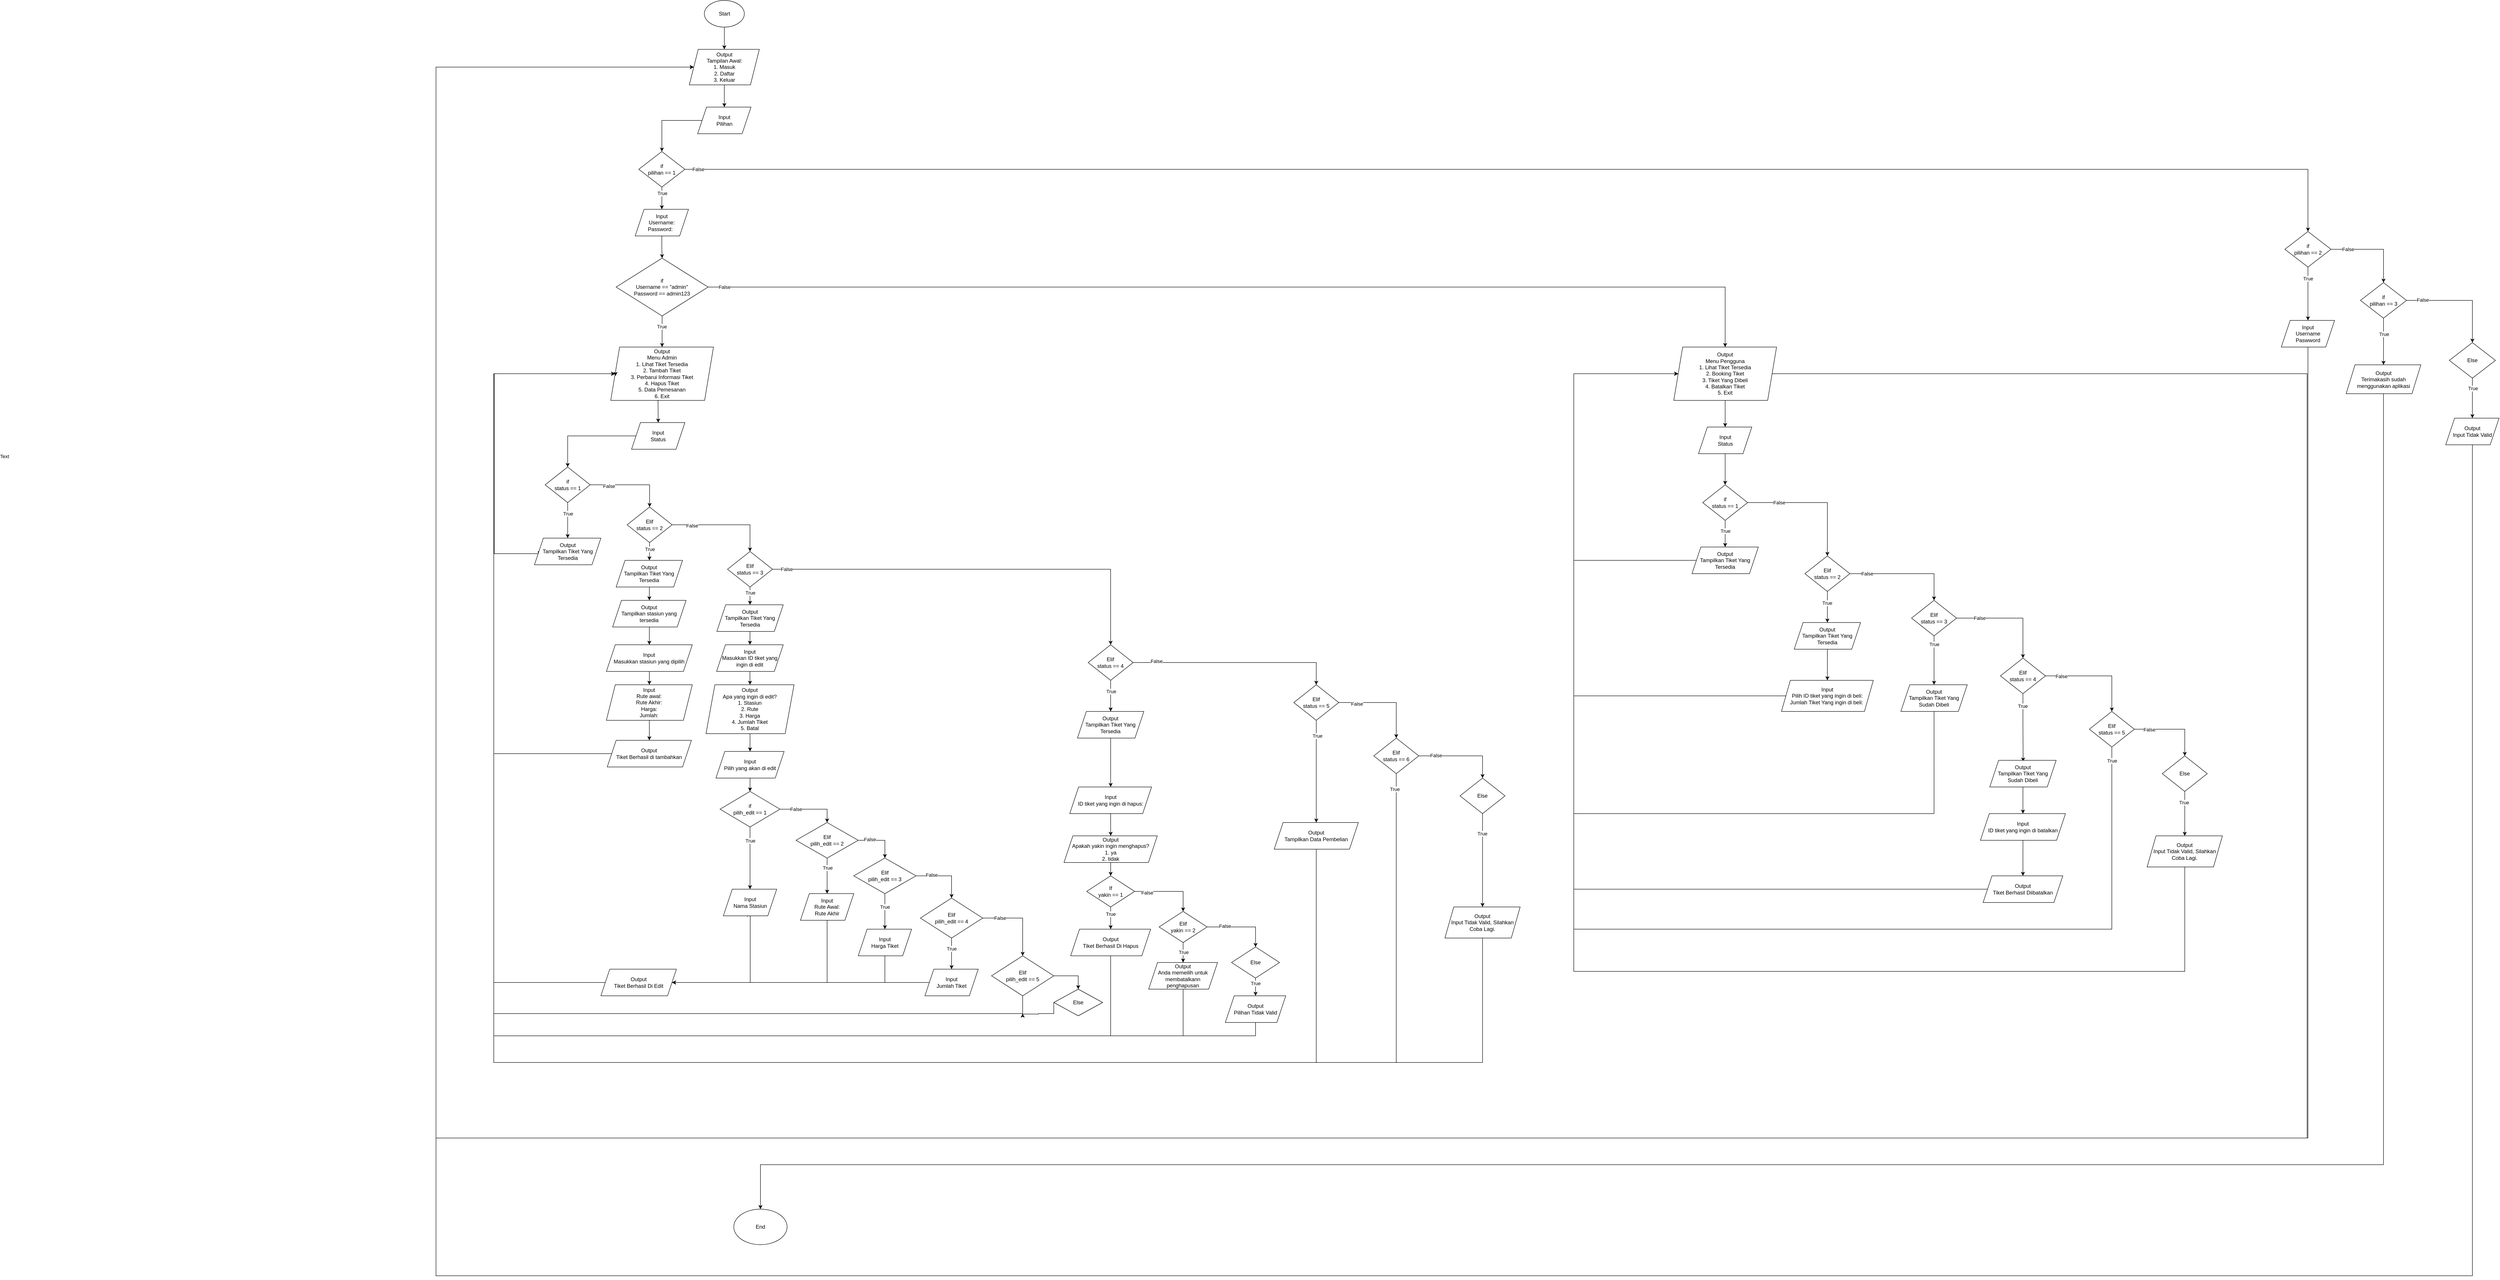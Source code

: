 <mxfile version="24.7.17">
  <diagram name="Page-1" id="LZbsJp-cwjGxEZazi6Dx">
    <mxGraphModel dx="4614" dy="1420" grid="1" gridSize="10" guides="1" tooltips="1" connect="1" arrows="1" fold="1" page="1" pageScale="1" pageWidth="850" pageHeight="1100" math="0" shadow="0">
      <root>
        <mxCell id="0" />
        <mxCell id="1" parent="0" />
        <mxCell id="_c6HYb1iIJkz67qXLCZv-3" value="" style="edgeStyle=orthogonalEdgeStyle;rounded=0;orthogonalLoop=1;jettySize=auto;html=1;" parent="1" source="_c6HYb1iIJkz67qXLCZv-1" target="_c6HYb1iIJkz67qXLCZv-2" edge="1">
          <mxGeometry relative="1" as="geometry" />
        </mxCell>
        <mxCell id="_c6HYb1iIJkz67qXLCZv-1" value="Start" style="ellipse;whiteSpace=wrap;html=1;" parent="1" vertex="1">
          <mxGeometry x="173.75" y="10" width="90" height="60" as="geometry" />
        </mxCell>
        <mxCell id="_c6HYb1iIJkz67qXLCZv-7" value="" style="edgeStyle=orthogonalEdgeStyle;rounded=0;orthogonalLoop=1;jettySize=auto;html=1;" parent="1" source="_c6HYb1iIJkz67qXLCZv-2" target="_c6HYb1iIJkz67qXLCZv-6" edge="1">
          <mxGeometry relative="1" as="geometry" />
        </mxCell>
        <mxCell id="_c6HYb1iIJkz67qXLCZv-2" value="Output&lt;div&gt;Tampilan Awal:&lt;/div&gt;&lt;div&gt;1. Masuk&lt;/div&gt;&lt;div&gt;2. Daftar&lt;/div&gt;&lt;div&gt;3. Keluar&lt;/div&gt;" style="shape=parallelogram;perimeter=parallelogramPerimeter;whiteSpace=wrap;html=1;fixedSize=1;" parent="1" vertex="1">
          <mxGeometry x="140" y="120" width="157.5" height="80" as="geometry" />
        </mxCell>
        <mxCell id="_c6HYb1iIJkz67qXLCZv-13" value="" style="edgeStyle=orthogonalEdgeStyle;rounded=0;orthogonalLoop=1;jettySize=auto;html=1;" parent="1" source="_c6HYb1iIJkz67qXLCZv-6" target="_c6HYb1iIJkz67qXLCZv-12" edge="1">
          <mxGeometry relative="1" as="geometry" />
        </mxCell>
        <mxCell id="_c6HYb1iIJkz67qXLCZv-6" value="Input&lt;div&gt;Pilihan&lt;/div&gt;" style="shape=parallelogram;perimeter=parallelogramPerimeter;whiteSpace=wrap;html=1;fixedSize=1;" parent="1" vertex="1">
          <mxGeometry x="158.75" y="250" width="120" height="60" as="geometry" />
        </mxCell>
        <mxCell id="_c6HYb1iIJkz67qXLCZv-24" value="" style="edgeStyle=orthogonalEdgeStyle;rounded=0;orthogonalLoop=1;jettySize=auto;html=1;" parent="1" source="_c6HYb1iIJkz67qXLCZv-12" target="_c6HYb1iIJkz67qXLCZv-23" edge="1">
          <mxGeometry relative="1" as="geometry" />
        </mxCell>
        <mxCell id="79mNWlb-mYU-TSoA2VN0-2" value="True" style="edgeLabel;html=1;align=center;verticalAlign=middle;resizable=0;points=[];" vertex="1" connectable="0" parent="_c6HYb1iIJkz67qXLCZv-24">
          <mxGeometry x="-0.466" y="2" relative="1" as="geometry">
            <mxPoint x="-1" as="offset" />
          </mxGeometry>
        </mxCell>
        <mxCell id="_c6HYb1iIJkz67qXLCZv-203" value="" style="edgeStyle=orthogonalEdgeStyle;rounded=0;orthogonalLoop=1;jettySize=auto;html=1;" parent="1" source="_c6HYb1iIJkz67qXLCZv-12" target="_c6HYb1iIJkz67qXLCZv-202" edge="1">
          <mxGeometry relative="1" as="geometry" />
        </mxCell>
        <mxCell id="79mNWlb-mYU-TSoA2VN0-1" value="False" style="edgeLabel;html=1;align=center;verticalAlign=middle;resizable=0;points=[];" vertex="1" connectable="0" parent="_c6HYb1iIJkz67qXLCZv-203">
          <mxGeometry x="-0.848" y="3" relative="1" as="geometry">
            <mxPoint x="-258" y="3" as="offset" />
          </mxGeometry>
        </mxCell>
        <mxCell id="_c6HYb1iIJkz67qXLCZv-12" value="if&lt;div&gt;pilihan == 1&lt;/div&gt;" style="rhombus;whiteSpace=wrap;html=1;" parent="1" vertex="1">
          <mxGeometry x="26.25" y="350" width="103.75" height="80" as="geometry" />
        </mxCell>
        <mxCell id="_c6HYb1iIJkz67qXLCZv-48" value="" style="edgeStyle=orthogonalEdgeStyle;rounded=0;orthogonalLoop=1;jettySize=auto;html=1;" parent="1" source="_c6HYb1iIJkz67qXLCZv-23" target="_c6HYb1iIJkz67qXLCZv-47" edge="1">
          <mxGeometry relative="1" as="geometry" />
        </mxCell>
        <mxCell id="_c6HYb1iIJkz67qXLCZv-23" value="Input&lt;div&gt;Username:&lt;/div&gt;&lt;div&gt;Password:&amp;nbsp;&amp;nbsp;&lt;/div&gt;" style="shape=parallelogram;perimeter=parallelogramPerimeter;whiteSpace=wrap;html=1;fixedSize=1;" parent="1" vertex="1">
          <mxGeometry x="18.125" y="480" width="120" height="60" as="geometry" />
        </mxCell>
        <mxCell id="_c6HYb1iIJkz67qXLCZv-50" value="" style="edgeStyle=orthogonalEdgeStyle;rounded=0;orthogonalLoop=1;jettySize=auto;html=1;entryX=0.5;entryY=0;entryDx=0;entryDy=0;exitX=0.5;exitY=1;exitDx=0;exitDy=0;" parent="1" source="_c6HYb1iIJkz67qXLCZv-47" target="_c6HYb1iIJkz67qXLCZv-49" edge="1">
          <mxGeometry relative="1" as="geometry" />
        </mxCell>
        <mxCell id="79mNWlb-mYU-TSoA2VN0-3" value="True" style="edgeLabel;html=1;align=center;verticalAlign=middle;resizable=0;points=[];" vertex="1" connectable="0" parent="_c6HYb1iIJkz67qXLCZv-50">
          <mxGeometry x="-0.333" y="2" relative="1" as="geometry">
            <mxPoint x="-3" as="offset" />
          </mxGeometry>
        </mxCell>
        <mxCell id="wuQFaLoBgomVsM2xNMP--68" style="edgeStyle=orthogonalEdgeStyle;rounded=0;orthogonalLoop=1;jettySize=auto;html=1;exitX=1;exitY=0.5;exitDx=0;exitDy=0;entryX=0.5;entryY=0;entryDx=0;entryDy=0;" parent="1" source="_c6HYb1iIJkz67qXLCZv-47" target="_c6HYb1iIJkz67qXLCZv-153" edge="1">
          <mxGeometry relative="1" as="geometry">
            <mxPoint x="2490.605" y="580" as="targetPoint" />
            <Array as="points">
              <mxPoint x="2470" y="655" />
            </Array>
          </mxGeometry>
        </mxCell>
        <mxCell id="79mNWlb-mYU-TSoA2VN0-4" value="False" style="edgeLabel;html=1;align=center;verticalAlign=middle;resizable=0;points=[];" vertex="1" connectable="0" parent="wuQFaLoBgomVsM2xNMP--68">
          <mxGeometry x="-0.969" y="-4" relative="1" as="geometry">
            <mxPoint x="-1" y="-4" as="offset" />
          </mxGeometry>
        </mxCell>
        <mxCell id="_c6HYb1iIJkz67qXLCZv-47" value="if&lt;div&gt;Username == &quot;admin&quot;&lt;/div&gt;&lt;div&gt;Password == admin123&lt;/div&gt;" style="rhombus;whiteSpace=wrap;html=1;" parent="1" vertex="1">
          <mxGeometry x="-24.68" y="590" width="206.87" height="130" as="geometry" />
        </mxCell>
        <mxCell id="_c6HYb1iIJkz67qXLCZv-49" value="Output&lt;div&gt;Menu Admin&lt;/div&gt;&lt;div&gt;1. Lihat Tiket Tersedia&lt;/div&gt;&lt;div&gt;2. Tambah Tiket&lt;/div&gt;&lt;div&gt;3. Perbarui Informasi Tiket&lt;/div&gt;&lt;div&gt;4. Hapus Tiket&lt;/div&gt;&lt;div&gt;5. Data Pemesanan&lt;/div&gt;&lt;div&gt;6. Exit&lt;/div&gt;" style="shape=parallelogram;perimeter=parallelogramPerimeter;whiteSpace=wrap;html=1;fixedSize=1;" parent="1" vertex="1">
          <mxGeometry x="-36.87" y="790" width="231.25" height="120" as="geometry" />
        </mxCell>
        <mxCell id="_c6HYb1iIJkz67qXLCZv-61" value="" style="edgeStyle=orthogonalEdgeStyle;rounded=0;orthogonalLoop=1;jettySize=auto;html=1;exitX=0;exitY=0.5;exitDx=0;exitDy=0;entryX=0.5;entryY=0;entryDx=0;entryDy=0;" parent="1" source="_c6HYb1iIJkz67qXLCZv-58" target="_c6HYb1iIJkz67qXLCZv-60" edge="1">
          <mxGeometry relative="1" as="geometry" />
        </mxCell>
        <mxCell id="_c6HYb1iIJkz67qXLCZv-58" value="Input&lt;div&gt;Status&lt;/div&gt;" style="shape=parallelogram;perimeter=parallelogramPerimeter;whiteSpace=wrap;html=1;fixedSize=1;" parent="1" vertex="1">
          <mxGeometry x="10" y="960" width="120" height="60" as="geometry" />
        </mxCell>
        <mxCell id="_c6HYb1iIJkz67qXLCZv-63" value="" style="edgeStyle=orthogonalEdgeStyle;rounded=0;orthogonalLoop=1;jettySize=auto;html=1;entryX=0.5;entryY=0;entryDx=0;entryDy=0;exitX=0.5;exitY=1;exitDx=0;exitDy=0;" parent="1" source="_c6HYb1iIJkz67qXLCZv-60" target="_c6HYb1iIJkz67qXLCZv-122" edge="1">
          <mxGeometry relative="1" as="geometry">
            <mxPoint x="-134.4" y="1220" as="targetPoint" />
          </mxGeometry>
        </mxCell>
        <mxCell id="79mNWlb-mYU-TSoA2VN0-25" value="True" style="edgeLabel;html=1;align=center;verticalAlign=middle;resizable=0;points=[];" vertex="1" connectable="0" parent="_c6HYb1iIJkz67qXLCZv-63">
          <mxGeometry x="-0.391" relative="1" as="geometry">
            <mxPoint as="offset" />
          </mxGeometry>
        </mxCell>
        <mxCell id="_c6HYb1iIJkz67qXLCZv-69" value="" style="edgeStyle=orthogonalEdgeStyle;rounded=0;orthogonalLoop=1;jettySize=auto;html=1;exitX=1;exitY=0.5;exitDx=0;exitDy=0;entryX=0.5;entryY=0;entryDx=0;entryDy=0;" parent="1" source="_c6HYb1iIJkz67qXLCZv-60" target="_c6HYb1iIJkz67qXLCZv-68" edge="1">
          <mxGeometry relative="1" as="geometry" />
        </mxCell>
        <mxCell id="79mNWlb-mYU-TSoA2VN0-23" value="Text" style="edgeLabel;html=1;align=center;verticalAlign=middle;resizable=0;points=[];" vertex="1" connectable="0" parent="_c6HYb1iIJkz67qXLCZv-69">
          <mxGeometry x="-1" y="1320" relative="1" as="geometry">
            <mxPoint x="-1318" y="1256" as="offset" />
          </mxGeometry>
        </mxCell>
        <mxCell id="79mNWlb-mYU-TSoA2VN0-24" value="False" style="edgeLabel;html=1;align=center;verticalAlign=middle;resizable=0;points=[];" vertex="1" connectable="0" parent="_c6HYb1iIJkz67qXLCZv-69">
          <mxGeometry x="-0.545" y="-3" relative="1" as="geometry">
            <mxPoint as="offset" />
          </mxGeometry>
        </mxCell>
        <mxCell id="_c6HYb1iIJkz67qXLCZv-60" value="if&lt;div&gt;status == 1&lt;/div&gt;" style="rhombus;whiteSpace=wrap;html=1;" parent="1" vertex="1">
          <mxGeometry x="-184.37" y="1060" width="101.24" height="80" as="geometry" />
        </mxCell>
        <mxCell id="_c6HYb1iIJkz67qXLCZv-71" value="" style="edgeStyle=orthogonalEdgeStyle;rounded=0;orthogonalLoop=1;jettySize=auto;html=1;entryX=0.047;entryY=0.542;entryDx=0;entryDy=0;exitX=0;exitY=0.5;exitDx=0;exitDy=0;entryPerimeter=0;" parent="1" source="_c6HYb1iIJkz67qXLCZv-122" target="_c6HYb1iIJkz67qXLCZv-49" edge="1">
          <mxGeometry relative="1" as="geometry">
            <mxPoint x="-200" y="1255" as="sourcePoint" />
            <mxPoint x="-46.72" y="850" as="targetPoint" />
            <Array as="points">
              <mxPoint x="-200" y="1250" />
              <mxPoint x="-200" y="1255" />
              <mxPoint x="-299" y="1255" />
              <mxPoint x="-299" y="850" />
              <mxPoint x="-26" y="850" />
            </Array>
          </mxGeometry>
        </mxCell>
        <mxCell id="_c6HYb1iIJkz67qXLCZv-76" value="" style="edgeStyle=orthogonalEdgeStyle;rounded=0;orthogonalLoop=1;jettySize=auto;html=1;" parent="1" source="_c6HYb1iIJkz67qXLCZv-68" target="_c6HYb1iIJkz67qXLCZv-75" edge="1">
          <mxGeometry relative="1" as="geometry" />
        </mxCell>
        <mxCell id="79mNWlb-mYU-TSoA2VN0-26" value="True" style="edgeLabel;html=1;align=center;verticalAlign=middle;resizable=0;points=[];" vertex="1" connectable="0" parent="_c6HYb1iIJkz67qXLCZv-76">
          <mxGeometry x="-0.292" relative="1" as="geometry">
            <mxPoint as="offset" />
          </mxGeometry>
        </mxCell>
        <mxCell id="_c6HYb1iIJkz67qXLCZv-108" value="" style="edgeStyle=orthogonalEdgeStyle;rounded=0;orthogonalLoop=1;jettySize=auto;html=1;" parent="1" source="_c6HYb1iIJkz67qXLCZv-68" target="_c6HYb1iIJkz67qXLCZv-107" edge="1">
          <mxGeometry relative="1" as="geometry" />
        </mxCell>
        <mxCell id="79mNWlb-mYU-TSoA2VN0-27" value="False" style="edgeLabel;html=1;align=center;verticalAlign=middle;resizable=0;points=[];" vertex="1" connectable="0" parent="_c6HYb1iIJkz67qXLCZv-108">
          <mxGeometry x="-0.619" y="-2" relative="1" as="geometry">
            <mxPoint as="offset" />
          </mxGeometry>
        </mxCell>
        <mxCell id="_c6HYb1iIJkz67qXLCZv-68" value="&lt;div&gt;Elif&lt;/div&gt;&lt;div&gt;status == 2&lt;/div&gt;" style="rhombus;whiteSpace=wrap;html=1;" parent="1" vertex="1">
          <mxGeometry y="1150" width="101.24" height="80" as="geometry" />
        </mxCell>
        <mxCell id="_c6HYb1iIJkz67qXLCZv-73" value="" style="endArrow=classic;html=1;rounded=0;exitX=0.46;exitY=0.993;exitDx=0;exitDy=0;entryX=0.5;entryY=0;entryDx=0;entryDy=0;exitPerimeter=0;" parent="1" source="_c6HYb1iIJkz67qXLCZv-49" target="_c6HYb1iIJkz67qXLCZv-58" edge="1">
          <mxGeometry width="50" height="50" relative="1" as="geometry">
            <mxPoint x="30" y="1160" as="sourcePoint" />
            <mxPoint x="80" y="1110" as="targetPoint" />
            <Array as="points" />
          </mxGeometry>
        </mxCell>
        <mxCell id="kNvRD4Es3NejU3L5LjWM-4" value="" style="edgeStyle=orthogonalEdgeStyle;rounded=0;orthogonalLoop=1;jettySize=auto;html=1;" parent="1" source="_c6HYb1iIJkz67qXLCZv-75" target="kNvRD4Es3NejU3L5LjWM-3" edge="1">
          <mxGeometry relative="1" as="geometry" />
        </mxCell>
        <mxCell id="_c6HYb1iIJkz67qXLCZv-75" value="Output&lt;div&gt;Tampilkan Tiket Yang Tersedia&lt;/div&gt;" style="shape=parallelogram;perimeter=parallelogramPerimeter;whiteSpace=wrap;html=1;fixedSize=1;" parent="1" vertex="1">
          <mxGeometry x="-24.68" y="1270" width="149.38" height="60" as="geometry" />
        </mxCell>
        <mxCell id="_c6HYb1iIJkz67qXLCZv-110" value="" style="edgeStyle=orthogonalEdgeStyle;rounded=0;orthogonalLoop=1;jettySize=auto;html=1;entryX=0.5;entryY=0;entryDx=0;entryDy=0;" parent="1" source="_c6HYb1iIJkz67qXLCZv-107" target="_c6HYb1iIJkz67qXLCZv-121" edge="1">
          <mxGeometry relative="1" as="geometry">
            <mxPoint x="276.6" y="1450" as="targetPoint" />
          </mxGeometry>
        </mxCell>
        <mxCell id="79mNWlb-mYU-TSoA2VN0-28" value="True" style="edgeLabel;html=1;align=center;verticalAlign=middle;resizable=0;points=[];" vertex="1" connectable="0" parent="_c6HYb1iIJkz67qXLCZv-110">
          <mxGeometry x="-0.37" relative="1" as="geometry">
            <mxPoint as="offset" />
          </mxGeometry>
        </mxCell>
        <mxCell id="_c6HYb1iIJkz67qXLCZv-116" value="" style="edgeStyle=orthogonalEdgeStyle;rounded=0;orthogonalLoop=1;jettySize=auto;html=1;" parent="1" source="_c6HYb1iIJkz67qXLCZv-107" target="_c6HYb1iIJkz67qXLCZv-115" edge="1">
          <mxGeometry relative="1" as="geometry" />
        </mxCell>
        <mxCell id="79mNWlb-mYU-TSoA2VN0-29" value="False" style="edgeLabel;html=1;align=center;verticalAlign=middle;resizable=0;points=[];" vertex="1" connectable="0" parent="_c6HYb1iIJkz67qXLCZv-116">
          <mxGeometry x="-0.938" y="3" relative="1" as="geometry">
            <mxPoint x="3" y="3" as="offset" />
          </mxGeometry>
        </mxCell>
        <mxCell id="_c6HYb1iIJkz67qXLCZv-107" value="&lt;div&gt;Elif&lt;/div&gt;&lt;div&gt;status == 3&lt;/div&gt;" style="rhombus;whiteSpace=wrap;html=1;" parent="1" vertex="1">
          <mxGeometry x="225.93" y="1250" width="101.24" height="80" as="geometry" />
        </mxCell>
        <mxCell id="_c6HYb1iIJkz67qXLCZv-118" value="" style="edgeStyle=orthogonalEdgeStyle;rounded=0;orthogonalLoop=1;jettySize=auto;html=1;entryX=0.5;entryY=0;entryDx=0;entryDy=0;" parent="1" source="_c6HYb1iIJkz67qXLCZv-115" target="_c6HYb1iIJkz67qXLCZv-119" edge="1">
          <mxGeometry relative="1" as="geometry">
            <mxPoint x="742.04" y="1560" as="targetPoint" />
          </mxGeometry>
        </mxCell>
        <mxCell id="79mNWlb-mYU-TSoA2VN0-38" value="True" style="edgeLabel;html=1;align=center;verticalAlign=middle;resizable=0;points=[];" vertex="1" connectable="0" parent="_c6HYb1iIJkz67qXLCZv-118">
          <mxGeometry x="-0.276" y="1" relative="1" as="geometry">
            <mxPoint y="-1" as="offset" />
          </mxGeometry>
        </mxCell>
        <mxCell id="_c6HYb1iIJkz67qXLCZv-128" value="" style="edgeStyle=orthogonalEdgeStyle;rounded=0;orthogonalLoop=1;jettySize=auto;html=1;" parent="1" source="_c6HYb1iIJkz67qXLCZv-115" target="_c6HYb1iIJkz67qXLCZv-127" edge="1">
          <mxGeometry relative="1" as="geometry" />
        </mxCell>
        <mxCell id="79mNWlb-mYU-TSoA2VN0-39" value="False" style="edgeLabel;html=1;align=center;verticalAlign=middle;resizable=0;points=[];" vertex="1" connectable="0" parent="_c6HYb1iIJkz67qXLCZv-128">
          <mxGeometry x="-0.774" y="3" relative="1" as="geometry">
            <mxPoint as="offset" />
          </mxGeometry>
        </mxCell>
        <mxCell id="_c6HYb1iIJkz67qXLCZv-115" value="&lt;div&gt;Elif&lt;/div&gt;&lt;div&gt;status == 4&lt;/div&gt;" style="rhombus;whiteSpace=wrap;html=1;" parent="1" vertex="1">
          <mxGeometry x="1037.34" y="1460" width="101.24" height="80" as="geometry" />
        </mxCell>
        <mxCell id="_c6HYb1iIJkz67qXLCZv-124" value="" style="edgeStyle=orthogonalEdgeStyle;rounded=0;orthogonalLoop=1;jettySize=auto;html=1;" parent="1" source="_c6HYb1iIJkz67qXLCZv-119" target="_c6HYb1iIJkz67qXLCZv-123" edge="1">
          <mxGeometry relative="1" as="geometry" />
        </mxCell>
        <mxCell id="_c6HYb1iIJkz67qXLCZv-119" value="Output&lt;div&gt;Tampilkan Tiket Yang Tersedia&lt;/div&gt;" style="shape=parallelogram;perimeter=parallelogramPerimeter;whiteSpace=wrap;html=1;fixedSize=1;" parent="1" vertex="1">
          <mxGeometry x="1013.27" y="1610" width="149.38" height="60" as="geometry" />
        </mxCell>
        <mxCell id="wuQFaLoBgomVsM2xNMP--38" style="edgeStyle=orthogonalEdgeStyle;rounded=0;orthogonalLoop=1;jettySize=auto;html=1;exitX=0.5;exitY=1;exitDx=0;exitDy=0;entryX=0.5;entryY=0;entryDx=0;entryDy=0;" parent="1" source="_c6HYb1iIJkz67qXLCZv-121" target="wuQFaLoBgomVsM2xNMP--37" edge="1">
          <mxGeometry relative="1" as="geometry" />
        </mxCell>
        <mxCell id="_c6HYb1iIJkz67qXLCZv-121" value="Output&lt;div&gt;Tampilkan Tiket Yang Tersedia&lt;/div&gt;" style="shape=parallelogram;perimeter=parallelogramPerimeter;whiteSpace=wrap;html=1;fixedSize=1;" parent="1" vertex="1">
          <mxGeometry x="201.88" y="1370" width="149.38" height="60" as="geometry" />
        </mxCell>
        <mxCell id="_c6HYb1iIJkz67qXLCZv-122" value="Output&lt;div&gt;Tampilkan Tiket Yang Tersedia&lt;/div&gt;" style="shape=parallelogram;perimeter=parallelogramPerimeter;whiteSpace=wrap;html=1;fixedSize=1;" parent="1" vertex="1">
          <mxGeometry x="-208.44" y="1220" width="149.38" height="60" as="geometry" />
        </mxCell>
        <mxCell id="wuQFaLoBgomVsM2xNMP--44" value="" style="edgeStyle=orthogonalEdgeStyle;rounded=0;orthogonalLoop=1;jettySize=auto;html=1;" parent="1" source="_c6HYb1iIJkz67qXLCZv-123" target="wuQFaLoBgomVsM2xNMP--43" edge="1">
          <mxGeometry relative="1" as="geometry" />
        </mxCell>
        <mxCell id="_c6HYb1iIJkz67qXLCZv-123" value="Input&lt;div&gt;ID tiket yang ingin di hapus:&lt;/div&gt;" style="shape=parallelogram;perimeter=parallelogramPerimeter;whiteSpace=wrap;html=1;fixedSize=1;" parent="1" vertex="1">
          <mxGeometry x="995.92" y="1780" width="184.07" height="60" as="geometry" />
        </mxCell>
        <mxCell id="_c6HYb1iIJkz67qXLCZv-130" value="" style="edgeStyle=orthogonalEdgeStyle;rounded=0;orthogonalLoop=1;jettySize=auto;html=1;" parent="1" source="_c6HYb1iIJkz67qXLCZv-127" target="_c6HYb1iIJkz67qXLCZv-129" edge="1">
          <mxGeometry relative="1" as="geometry" />
        </mxCell>
        <mxCell id="79mNWlb-mYU-TSoA2VN0-41" value="True" style="edgeLabel;html=1;align=center;verticalAlign=middle;resizable=0;points=[];" vertex="1" connectable="0" parent="_c6HYb1iIJkz67qXLCZv-130">
          <mxGeometry x="-0.693" y="2" relative="1" as="geometry">
            <mxPoint y="-1" as="offset" />
          </mxGeometry>
        </mxCell>
        <mxCell id="_c6HYb1iIJkz67qXLCZv-134" value="" style="edgeStyle=orthogonalEdgeStyle;rounded=0;orthogonalLoop=1;jettySize=auto;html=1;" parent="1" source="_c6HYb1iIJkz67qXLCZv-127" target="_c6HYb1iIJkz67qXLCZv-133" edge="1">
          <mxGeometry relative="1" as="geometry" />
        </mxCell>
        <mxCell id="79mNWlb-mYU-TSoA2VN0-40" value="False" style="edgeLabel;html=1;align=center;verticalAlign=middle;resizable=0;points=[];" vertex="1" connectable="0" parent="_c6HYb1iIJkz67qXLCZv-134">
          <mxGeometry x="-0.604" y="-3" relative="1" as="geometry">
            <mxPoint x="-1" as="offset" />
          </mxGeometry>
        </mxCell>
        <mxCell id="_c6HYb1iIJkz67qXLCZv-127" value="&lt;div&gt;Elif&lt;/div&gt;&lt;div&gt;status == 5&lt;/div&gt;" style="rhombus;whiteSpace=wrap;html=1;" parent="1" vertex="1">
          <mxGeometry x="1500" y="1550" width="101.24" height="80" as="geometry" />
        </mxCell>
        <mxCell id="_c6HYb1iIJkz67qXLCZv-132" value="" style="edgeStyle=orthogonalEdgeStyle;rounded=0;orthogonalLoop=1;jettySize=auto;html=1;entryX=0;entryY=0.5;entryDx=0;entryDy=0;" parent="1" source="_c6HYb1iIJkz67qXLCZv-129" target="_c6HYb1iIJkz67qXLCZv-49" edge="1">
          <mxGeometry relative="1" as="geometry">
            <mxPoint x="-310" y="2240" as="targetPoint" />
            <Array as="points">
              <mxPoint x="1551" y="2400" />
              <mxPoint x="-300" y="2400" />
              <mxPoint x="-300" y="850" />
            </Array>
          </mxGeometry>
        </mxCell>
        <mxCell id="_c6HYb1iIJkz67qXLCZv-129" value="Output&lt;div&gt;Tampilkan Data Pembelian&lt;/div&gt;" style="shape=parallelogram;perimeter=parallelogramPerimeter;whiteSpace=wrap;html=1;fixedSize=1;" parent="1" vertex="1">
          <mxGeometry x="1455.93" y="1860" width="189.38" height="60" as="geometry" />
        </mxCell>
        <mxCell id="_c6HYb1iIJkz67qXLCZv-136" value="" style="edgeStyle=orthogonalEdgeStyle;rounded=0;orthogonalLoop=1;jettySize=auto;html=1;entryX=0;entryY=0.5;entryDx=0;entryDy=0;" parent="1" source="_c6HYb1iIJkz67qXLCZv-133" target="_c6HYb1iIJkz67qXLCZv-49" edge="1">
          <mxGeometry relative="1" as="geometry">
            <mxPoint x="1730.636" y="1890" as="targetPoint" />
            <Array as="points">
              <mxPoint x="1730" y="2400" />
              <mxPoint x="-300" y="2400" />
              <mxPoint x="-300" y="850" />
            </Array>
          </mxGeometry>
        </mxCell>
        <mxCell id="79mNWlb-mYU-TSoA2VN0-43" value="True" style="edgeLabel;html=1;align=center;verticalAlign=middle;resizable=0;points=[];" vertex="1" connectable="0" parent="_c6HYb1iIJkz67qXLCZv-136">
          <mxGeometry x="-0.984" y="-4" relative="1" as="geometry">
            <mxPoint y="-1" as="offset" />
          </mxGeometry>
        </mxCell>
        <mxCell id="_c6HYb1iIJkz67qXLCZv-146" value="" style="edgeStyle=orthogonalEdgeStyle;rounded=0;orthogonalLoop=1;jettySize=auto;html=1;" parent="1" source="_c6HYb1iIJkz67qXLCZv-133" target="_c6HYb1iIJkz67qXLCZv-145" edge="1">
          <mxGeometry relative="1" as="geometry" />
        </mxCell>
        <mxCell id="79mNWlb-mYU-TSoA2VN0-42" value="False" style="edgeLabel;html=1;align=center;verticalAlign=middle;resizable=0;points=[];" vertex="1" connectable="0" parent="_c6HYb1iIJkz67qXLCZv-146">
          <mxGeometry x="-0.593" y="1" relative="1" as="geometry">
            <mxPoint x="-1" as="offset" />
          </mxGeometry>
        </mxCell>
        <mxCell id="_c6HYb1iIJkz67qXLCZv-133" value="&lt;div&gt;Elif&lt;/div&gt;&lt;div&gt;status == 6&lt;/div&gt;" style="rhombus;whiteSpace=wrap;html=1;" parent="1" vertex="1">
          <mxGeometry x="1680" y="1670" width="101.24" height="80" as="geometry" />
        </mxCell>
        <mxCell id="_c6HYb1iIJkz67qXLCZv-148" value="" style="edgeStyle=orthogonalEdgeStyle;rounded=0;orthogonalLoop=1;jettySize=auto;html=1;" parent="1" source="_c6HYb1iIJkz67qXLCZv-145" target="_c6HYb1iIJkz67qXLCZv-147" edge="1">
          <mxGeometry relative="1" as="geometry" />
        </mxCell>
        <mxCell id="79mNWlb-mYU-TSoA2VN0-44" value="True" style="edgeLabel;html=1;align=center;verticalAlign=middle;resizable=0;points=[];" vertex="1" connectable="0" parent="_c6HYb1iIJkz67qXLCZv-148">
          <mxGeometry x="-0.568" y="-1" relative="1" as="geometry">
            <mxPoint y="-1" as="offset" />
          </mxGeometry>
        </mxCell>
        <mxCell id="_c6HYb1iIJkz67qXLCZv-145" value="&lt;div&gt;Else&lt;/div&gt;" style="rhombus;whiteSpace=wrap;html=1;" parent="1" vertex="1">
          <mxGeometry x="1874.07" y="1760" width="101.24" height="80" as="geometry" />
        </mxCell>
        <mxCell id="wuQFaLoBgomVsM2xNMP--61" style="edgeStyle=orthogonalEdgeStyle;rounded=0;orthogonalLoop=1;jettySize=auto;html=1;entryX=0;entryY=0.5;entryDx=0;entryDy=0;" parent="1" source="_c6HYb1iIJkz67qXLCZv-147" target="_c6HYb1iIJkz67qXLCZv-49" edge="1">
          <mxGeometry relative="1" as="geometry">
            <mxPoint x="1924.69" y="2400" as="targetPoint" />
            <Array as="points">
              <mxPoint x="1925" y="2400" />
              <mxPoint x="-300" y="2400" />
              <mxPoint x="-300" y="850" />
            </Array>
          </mxGeometry>
        </mxCell>
        <mxCell id="_c6HYb1iIJkz67qXLCZv-147" value="&lt;span style=&quot;background-color: initial; white-space: pre;&quot;&gt;Output&lt;/span&gt;&lt;div&gt;Input Tidak Valid, Silahkan Coba Lagi.&lt;/div&gt;" style="shape=parallelogram;perimeter=parallelogramPerimeter;whiteSpace=wrap;html=1;fixedSize=1;" parent="1" vertex="1">
          <mxGeometry x="1840" y="2050" width="169.38" height="70" as="geometry" />
        </mxCell>
        <mxCell id="wuQFaLoBgomVsM2xNMP--78" style="edgeStyle=orthogonalEdgeStyle;rounded=0;orthogonalLoop=1;jettySize=auto;html=1;exitX=1;exitY=0.5;exitDx=0;exitDy=0;entryX=0;entryY=0.5;entryDx=0;entryDy=0;" parent="1" source="_c6HYb1iIJkz67qXLCZv-153" target="_c6HYb1iIJkz67qXLCZv-2" edge="1">
          <mxGeometry relative="1" as="geometry">
            <mxPoint x="3600" y="2780" as="targetPoint" />
            <Array as="points">
              <mxPoint x="3780" y="850" />
              <mxPoint x="3780" y="2570" />
              <mxPoint x="-430" y="2570" />
              <mxPoint x="-430" y="160" />
            </Array>
          </mxGeometry>
        </mxCell>
        <mxCell id="_c6HYb1iIJkz67qXLCZv-153" value="Output&lt;div&gt;Menu Pengguna&lt;/div&gt;&lt;div&gt;1. Lihat Tiket Tersedia&lt;/div&gt;&lt;div&gt;2. Booking Tiket&lt;/div&gt;&lt;div&gt;3. Tiket Yang Dibeli&lt;/div&gt;&lt;div&gt;4. Batalkan Tiket&lt;/div&gt;&lt;div&gt;5. Exit&lt;/div&gt;" style="shape=parallelogram;perimeter=parallelogramPerimeter;whiteSpace=wrap;html=1;fixedSize=1;" parent="1" vertex="1">
          <mxGeometry x="2354.99" y="790" width="231.25" height="120" as="geometry" />
        </mxCell>
        <mxCell id="_c6HYb1iIJkz67qXLCZv-154" value="" style="edgeStyle=orthogonalEdgeStyle;rounded=0;orthogonalLoop=1;jettySize=auto;html=1;exitX=0.5;exitY=1;exitDx=0;exitDy=0;entryX=0.5;entryY=0;entryDx=0;entryDy=0;" parent="1" source="_c6HYb1iIJkz67qXLCZv-155" target="_c6HYb1iIJkz67qXLCZv-158" edge="1">
          <mxGeometry relative="1" as="geometry" />
        </mxCell>
        <mxCell id="_c6HYb1iIJkz67qXLCZv-155" value="Input&lt;div&gt;Status&lt;/div&gt;" style="shape=parallelogram;perimeter=parallelogramPerimeter;whiteSpace=wrap;html=1;fixedSize=1;" parent="1" vertex="1">
          <mxGeometry x="2410.62" y="970.0" width="120" height="60" as="geometry" />
        </mxCell>
        <mxCell id="_c6HYb1iIJkz67qXLCZv-156" value="" style="edgeStyle=orthogonalEdgeStyle;rounded=0;orthogonalLoop=1;jettySize=auto;html=1;entryX=0.5;entryY=0;entryDx=0;entryDy=0;exitX=0.5;exitY=1;exitDx=0;exitDy=0;" parent="1" source="_c6HYb1iIJkz67qXLCZv-158" target="_c6HYb1iIJkz67qXLCZv-178" edge="1">
          <mxGeometry relative="1" as="geometry">
            <mxPoint x="1935.6" y="1270" as="targetPoint" />
            <Array as="points">
              <mxPoint x="2470" y="1200" />
              <mxPoint x="2470" y="1200" />
            </Array>
          </mxGeometry>
        </mxCell>
        <mxCell id="79mNWlb-mYU-TSoA2VN0-5" value="True" style="edgeLabel;html=1;align=center;verticalAlign=middle;resizable=0;points=[];" vertex="1" connectable="0" parent="_c6HYb1iIJkz67qXLCZv-156">
          <mxGeometry x="-0.197" y="2" relative="1" as="geometry">
            <mxPoint x="-2" as="offset" />
          </mxGeometry>
        </mxCell>
        <mxCell id="_c6HYb1iIJkz67qXLCZv-157" value="" style="edgeStyle=orthogonalEdgeStyle;rounded=0;orthogonalLoop=1;jettySize=auto;html=1;" parent="1" source="_c6HYb1iIJkz67qXLCZv-158" target="_c6HYb1iIJkz67qXLCZv-161" edge="1">
          <mxGeometry relative="1" as="geometry" />
        </mxCell>
        <mxCell id="79mNWlb-mYU-TSoA2VN0-6" value="False" style="edgeLabel;html=1;align=center;verticalAlign=middle;resizable=0;points=[];" vertex="1" connectable="0" parent="_c6HYb1iIJkz67qXLCZv-157">
          <mxGeometry x="-0.53" relative="1" as="geometry">
            <mxPoint as="offset" />
          </mxGeometry>
        </mxCell>
        <mxCell id="_c6HYb1iIJkz67qXLCZv-158" value="if&lt;div&gt;status == 1&lt;/div&gt;" style="rhombus;whiteSpace=wrap;html=1;" parent="1" vertex="1">
          <mxGeometry x="2420" y="1100" width="101.24" height="80" as="geometry" />
        </mxCell>
        <mxCell id="_c6HYb1iIJkz67qXLCZv-159" value="" style="edgeStyle=orthogonalEdgeStyle;rounded=0;orthogonalLoop=1;jettySize=auto;html=1;exitX=0.5;exitY=1;exitDx=0;exitDy=0;" parent="1" source="_c6HYb1iIJkz67qXLCZv-161" target="_c6HYb1iIJkz67qXLCZv-163" edge="1">
          <mxGeometry relative="1" as="geometry" />
        </mxCell>
        <mxCell id="79mNWlb-mYU-TSoA2VN0-7" value="True" style="edgeLabel;html=1;align=center;verticalAlign=middle;resizable=0;points=[];" vertex="1" connectable="0" parent="_c6HYb1iIJkz67qXLCZv-159">
          <mxGeometry x="-0.269" y="-1" relative="1" as="geometry">
            <mxPoint as="offset" />
          </mxGeometry>
        </mxCell>
        <mxCell id="_c6HYb1iIJkz67qXLCZv-160" value="" style="edgeStyle=orthogonalEdgeStyle;rounded=0;orthogonalLoop=1;jettySize=auto;html=1;" parent="1" source="_c6HYb1iIJkz67qXLCZv-161" target="_c6HYb1iIJkz67qXLCZv-168" edge="1">
          <mxGeometry relative="1" as="geometry" />
        </mxCell>
        <mxCell id="79mNWlb-mYU-TSoA2VN0-8" value="False" style="edgeLabel;html=1;align=center;verticalAlign=middle;resizable=0;points=[];" vertex="1" connectable="0" parent="_c6HYb1iIJkz67qXLCZv-160">
          <mxGeometry x="-0.255" y="-3" relative="1" as="geometry">
            <mxPoint x="-54" y="-3" as="offset" />
          </mxGeometry>
        </mxCell>
        <mxCell id="_c6HYb1iIJkz67qXLCZv-161" value="&lt;div&gt;Elif&lt;/div&gt;&lt;div&gt;status == 2&lt;/div&gt;" style="rhombus;whiteSpace=wrap;html=1;" parent="1" vertex="1">
          <mxGeometry x="2650" y="1260" width="101.24" height="80" as="geometry" />
        </mxCell>
        <mxCell id="_c6HYb1iIJkz67qXLCZv-162" value="" style="edgeStyle=orthogonalEdgeStyle;rounded=0;orthogonalLoop=1;jettySize=auto;html=1;" parent="1" source="_c6HYb1iIJkz67qXLCZv-163" target="_c6HYb1iIJkz67qXLCZv-165" edge="1">
          <mxGeometry relative="1" as="geometry" />
        </mxCell>
        <mxCell id="_c6HYb1iIJkz67qXLCZv-163" value="Output&lt;div&gt;Tampilkan Tiket Yang Tersedia&lt;/div&gt;" style="shape=parallelogram;perimeter=parallelogramPerimeter;whiteSpace=wrap;html=1;fixedSize=1;" parent="1" vertex="1">
          <mxGeometry x="2625.93" y="1410" width="149.38" height="60" as="geometry" />
        </mxCell>
        <mxCell id="_c6HYb1iIJkz67qXLCZv-164" value="" style="edgeStyle=orthogonalEdgeStyle;rounded=0;orthogonalLoop=1;jettySize=auto;html=1;entryX=0;entryY=0.5;entryDx=0;entryDy=0;exitX=0;exitY=0.5;exitDx=0;exitDy=0;" parent="1" source="_c6HYb1iIJkz67qXLCZv-165" target="_c6HYb1iIJkz67qXLCZv-153" edge="1">
          <mxGeometry relative="1" as="geometry">
            <mxPoint x="2130" y="1440" as="targetPoint" />
            <Array as="points">
              <mxPoint x="2130" y="1575" />
              <mxPoint x="2130" y="850.0" />
            </Array>
          </mxGeometry>
        </mxCell>
        <mxCell id="_c6HYb1iIJkz67qXLCZv-165" value="Input&lt;div&gt;Pilih ID tiket yang ingin di beli:&lt;/div&gt;&lt;div&gt;Jumlah Tiket Yang ingin di beli:&amp;nbsp;&lt;/div&gt;" style="shape=parallelogram;perimeter=parallelogramPerimeter;whiteSpace=wrap;html=1;fixedSize=1;" parent="1" vertex="1">
          <mxGeometry x="2597.26" y="1540" width="206.72" height="70" as="geometry" />
        </mxCell>
        <mxCell id="_c6HYb1iIJkz67qXLCZv-166" value="" style="edgeStyle=orthogonalEdgeStyle;rounded=0;orthogonalLoop=1;jettySize=auto;html=1;entryX=0.5;entryY=0;entryDx=0;entryDy=0;exitX=0.5;exitY=1;exitDx=0;exitDy=0;" parent="1" source="_c6HYb1iIJkz67qXLCZv-168" target="_c6HYb1iIJkz67qXLCZv-177" edge="1">
          <mxGeometry relative="1" as="geometry">
            <mxPoint x="2346.6" y="1500" as="targetPoint" />
          </mxGeometry>
        </mxCell>
        <mxCell id="79mNWlb-mYU-TSoA2VN0-9" value="True" style="edgeLabel;html=1;align=center;verticalAlign=middle;resizable=0;points=[];" vertex="1" connectable="0" parent="_c6HYb1iIJkz67qXLCZv-166">
          <mxGeometry x="-0.661" relative="1" as="geometry">
            <mxPoint as="offset" />
          </mxGeometry>
        </mxCell>
        <mxCell id="_c6HYb1iIJkz67qXLCZv-167" value="" style="edgeStyle=orthogonalEdgeStyle;rounded=0;orthogonalLoop=1;jettySize=auto;html=1;" parent="1" source="_c6HYb1iIJkz67qXLCZv-168" target="_c6HYb1iIJkz67qXLCZv-174" edge="1">
          <mxGeometry relative="1" as="geometry" />
        </mxCell>
        <mxCell id="79mNWlb-mYU-TSoA2VN0-10" value="False" style="edgeLabel;html=1;align=center;verticalAlign=middle;resizable=0;points=[];" vertex="1" connectable="0" parent="_c6HYb1iIJkz67qXLCZv-167">
          <mxGeometry x="-0.566" relative="1" as="geometry">
            <mxPoint as="offset" />
          </mxGeometry>
        </mxCell>
        <mxCell id="_c6HYb1iIJkz67qXLCZv-168" value="&lt;div&gt;Elif&lt;/div&gt;&lt;div&gt;status == 3&lt;/div&gt;" style="rhombus;whiteSpace=wrap;html=1;" parent="1" vertex="1">
          <mxGeometry x="2890.0" y="1360" width="101.24" height="80" as="geometry" />
        </mxCell>
        <mxCell id="_c6HYb1iIJkz67qXLCZv-170" value="" style="edgeStyle=orthogonalEdgeStyle;rounded=0;orthogonalLoop=1;jettySize=auto;html=1;exitX=0.5;exitY=1;exitDx=0;exitDy=0;entryX=0;entryY=0.5;entryDx=0;entryDy=0;" parent="1" source="_c6HYb1iIJkz67qXLCZv-177" target="_c6HYb1iIJkz67qXLCZv-153" edge="1">
          <mxGeometry relative="1" as="geometry">
            <mxPoint x="2130" y="1660" as="targetPoint" />
            <mxPoint x="2247.65" y="1689.43" as="sourcePoint" />
            <Array as="points">
              <mxPoint x="2941" y="1840" />
              <mxPoint x="2130" y="1840" />
              <mxPoint x="2130" y="850.0" />
            </Array>
          </mxGeometry>
        </mxCell>
        <mxCell id="_c6HYb1iIJkz67qXLCZv-172" value="" style="edgeStyle=orthogonalEdgeStyle;rounded=0;orthogonalLoop=1;jettySize=auto;html=1;entryX=0.503;entryY=0.047;entryDx=0;entryDy=0;entryPerimeter=0;exitX=0.5;exitY=1;exitDx=0;exitDy=0;" parent="1" source="_c6HYb1iIJkz67qXLCZv-174" target="_c6HYb1iIJkz67qXLCZv-199" edge="1">
          <mxGeometry relative="1" as="geometry">
            <mxPoint x="2590" y="1610" as="targetPoint" />
          </mxGeometry>
        </mxCell>
        <mxCell id="79mNWlb-mYU-TSoA2VN0-11" value="True" style="edgeLabel;html=1;align=center;verticalAlign=middle;resizable=0;points=[];" vertex="1" connectable="0" parent="_c6HYb1iIJkz67qXLCZv-172">
          <mxGeometry x="-0.639" y="-1" relative="1" as="geometry">
            <mxPoint as="offset" />
          </mxGeometry>
        </mxCell>
        <mxCell id="_c6HYb1iIJkz67qXLCZv-173" value="" style="edgeStyle=orthogonalEdgeStyle;rounded=0;orthogonalLoop=1;jettySize=auto;html=1;" parent="1" source="_c6HYb1iIJkz67qXLCZv-174" target="_c6HYb1iIJkz67qXLCZv-183" edge="1">
          <mxGeometry relative="1" as="geometry" />
        </mxCell>
        <mxCell id="79mNWlb-mYU-TSoA2VN0-12" value="False" style="edgeLabel;html=1;align=center;verticalAlign=middle;resizable=0;points=[];" vertex="1" connectable="0" parent="_c6HYb1iIJkz67qXLCZv-173">
          <mxGeometry x="-0.685" y="-1" relative="1" as="geometry">
            <mxPoint as="offset" />
          </mxGeometry>
        </mxCell>
        <mxCell id="_c6HYb1iIJkz67qXLCZv-174" value="&lt;div&gt;Elif&lt;/div&gt;&lt;div&gt;status == 4&lt;/div&gt;" style="rhombus;whiteSpace=wrap;html=1;" parent="1" vertex="1">
          <mxGeometry x="3090" y="1490" width="101.24" height="80" as="geometry" />
        </mxCell>
        <mxCell id="_c6HYb1iIJkz67qXLCZv-175" value="" style="edgeStyle=orthogonalEdgeStyle;rounded=0;orthogonalLoop=1;jettySize=auto;html=1;exitX=0.5;exitY=1;exitDx=0;exitDy=0;" parent="1" source="_c6HYb1iIJkz67qXLCZv-199" target="_c6HYb1iIJkz67qXLCZv-180" edge="1">
          <mxGeometry relative="1" as="geometry">
            <mxPoint x="2640" y="1710" as="sourcePoint" />
          </mxGeometry>
        </mxCell>
        <mxCell id="_c6HYb1iIJkz67qXLCZv-177" value="Output&lt;div&gt;Tampilkan Tiket Yang Sudah Dibeli&lt;/div&gt;" style="shape=parallelogram;perimeter=parallelogramPerimeter;whiteSpace=wrap;html=1;fixedSize=1;" parent="1" vertex="1">
          <mxGeometry x="2865.93" y="1550" width="149.38" height="60" as="geometry" />
        </mxCell>
        <mxCell id="wuQFaLoBgomVsM2xNMP--2" style="edgeStyle=orthogonalEdgeStyle;rounded=0;orthogonalLoop=1;jettySize=auto;html=1;exitX=0;exitY=0.5;exitDx=0;exitDy=0;entryX=0;entryY=0.5;entryDx=0;entryDy=0;" parent="1" source="_c6HYb1iIJkz67qXLCZv-178" target="_c6HYb1iIJkz67qXLCZv-153" edge="1">
          <mxGeometry relative="1" as="geometry">
            <mxPoint x="1770" y="830.0" as="targetPoint" />
            <Array as="points">
              <mxPoint x="2130" y="1270" />
              <mxPoint x="2130" y="850.0" />
            </Array>
          </mxGeometry>
        </mxCell>
        <mxCell id="_c6HYb1iIJkz67qXLCZv-178" value="Output&lt;div&gt;Tampilkan Tiket Yang Tersedia&lt;/div&gt;" style="shape=parallelogram;perimeter=parallelogramPerimeter;whiteSpace=wrap;html=1;fixedSize=1;" parent="1" vertex="1">
          <mxGeometry x="2395.92" y="1240" width="149.38" height="60" as="geometry" />
        </mxCell>
        <mxCell id="wuQFaLoBgomVsM2xNMP--62" style="edgeStyle=orthogonalEdgeStyle;rounded=0;orthogonalLoop=1;jettySize=auto;html=1;exitX=0.5;exitY=1;exitDx=0;exitDy=0;entryX=0.5;entryY=0;entryDx=0;entryDy=0;" parent="1" source="_c6HYb1iIJkz67qXLCZv-180" target="wuQFaLoBgomVsM2xNMP--63" edge="1">
          <mxGeometry relative="1" as="geometry">
            <mxPoint x="3140.455" y="1980" as="targetPoint" />
          </mxGeometry>
        </mxCell>
        <mxCell id="_c6HYb1iIJkz67qXLCZv-180" value="Input&lt;div&gt;ID tiket yang ingin di batalkan&lt;/div&gt;" style="shape=parallelogram;perimeter=parallelogramPerimeter;whiteSpace=wrap;html=1;fixedSize=1;" parent="1" vertex="1">
          <mxGeometry x="3044.91" y="1840" width="191.42" height="60" as="geometry" />
        </mxCell>
        <mxCell id="_c6HYb1iIJkz67qXLCZv-181" value="" style="edgeStyle=orthogonalEdgeStyle;rounded=0;orthogonalLoop=1;jettySize=auto;html=1;entryX=0;entryY=0.5;entryDx=0;entryDy=0;exitX=0.5;exitY=1;exitDx=0;exitDy=0;" parent="1" source="_c6HYb1iIJkz67qXLCZv-183" target="_c6HYb1iIJkz67qXLCZv-153" edge="1">
          <mxGeometry relative="1" as="geometry">
            <mxPoint x="3340.995" y="1850.6" as="targetPoint" />
            <Array as="points">
              <mxPoint x="3341" y="2100" />
              <mxPoint x="2130" y="2100" />
              <mxPoint x="2130" y="850.0" />
            </Array>
          </mxGeometry>
        </mxCell>
        <mxCell id="79mNWlb-mYU-TSoA2VN0-13" value="True" style="edgeLabel;html=1;align=center;verticalAlign=middle;resizable=0;points=[];" vertex="1" connectable="0" parent="_c6HYb1iIJkz67qXLCZv-181">
          <mxGeometry x="-0.981" y="2" relative="1" as="geometry">
            <mxPoint x="-2" y="1" as="offset" />
          </mxGeometry>
        </mxCell>
        <mxCell id="_c6HYb1iIJkz67qXLCZv-182" value="" style="edgeStyle=orthogonalEdgeStyle;rounded=0;orthogonalLoop=1;jettySize=auto;html=1;" parent="1" source="_c6HYb1iIJkz67qXLCZv-183" target="_c6HYb1iIJkz67qXLCZv-188" edge="1">
          <mxGeometry relative="1" as="geometry" />
        </mxCell>
        <mxCell id="79mNWlb-mYU-TSoA2VN0-14" value="False" style="edgeLabel;html=1;align=center;verticalAlign=middle;resizable=0;points=[];" vertex="1" connectable="0" parent="_c6HYb1iIJkz67qXLCZv-182">
          <mxGeometry x="-0.615" y="-1" relative="1" as="geometry">
            <mxPoint as="offset" />
          </mxGeometry>
        </mxCell>
        <mxCell id="_c6HYb1iIJkz67qXLCZv-183" value="&lt;div&gt;Elif&lt;/div&gt;&lt;div&gt;status == 5&lt;/div&gt;" style="rhombus;whiteSpace=wrap;html=1;" parent="1" vertex="1">
          <mxGeometry x="3290" y="1610" width="101.24" height="80" as="geometry" />
        </mxCell>
        <mxCell id="wuQFaLoBgomVsM2xNMP--3" style="edgeStyle=orthogonalEdgeStyle;rounded=0;orthogonalLoop=1;jettySize=auto;html=1;exitX=0.5;exitY=1;exitDx=0;exitDy=0;entryX=0.5;entryY=0;entryDx=0;entryDy=0;" parent="1" source="_c6HYb1iIJkz67qXLCZv-188" target="_c6HYb1iIJkz67qXLCZv-201" edge="1">
          <mxGeometry relative="1" as="geometry" />
        </mxCell>
        <mxCell id="79mNWlb-mYU-TSoA2VN0-53" value="True" style="edgeLabel;html=1;align=center;verticalAlign=middle;resizable=0;points=[];" vertex="1" connectable="0" parent="wuQFaLoBgomVsM2xNMP--3">
          <mxGeometry x="-0.5" y="-2" relative="1" as="geometry">
            <mxPoint as="offset" />
          </mxGeometry>
        </mxCell>
        <mxCell id="_c6HYb1iIJkz67qXLCZv-188" value="&lt;div&gt;Else&lt;/div&gt;" style="rhombus;whiteSpace=wrap;html=1;" parent="1" vertex="1">
          <mxGeometry x="3454.07" y="1710" width="101.24" height="80" as="geometry" />
        </mxCell>
        <mxCell id="_c6HYb1iIJkz67qXLCZv-195" value="" style="endArrow=classic;html=1;rounded=0;exitX=0.5;exitY=1;exitDx=0;exitDy=0;entryX=0.5;entryY=0;entryDx=0;entryDy=0;" parent="1" source="_c6HYb1iIJkz67qXLCZv-153" target="_c6HYb1iIJkz67qXLCZv-155" edge="1">
          <mxGeometry width="50" height="50" relative="1" as="geometry">
            <mxPoint x="2200" y="1010.0" as="sourcePoint" />
            <mxPoint x="2250" y="960.0" as="targetPoint" />
          </mxGeometry>
        </mxCell>
        <mxCell id="_c6HYb1iIJkz67qXLCZv-199" value="Output&lt;div&gt;Tampilkan Tiket Yang Sudah Dibeli&lt;/div&gt;" style="shape=parallelogram;perimeter=parallelogramPerimeter;whiteSpace=wrap;html=1;fixedSize=1;" parent="1" vertex="1">
          <mxGeometry x="3065.93" y="1720" width="149.38" height="60" as="geometry" />
        </mxCell>
        <mxCell id="wuQFaLoBgomVsM2xNMP--66" style="edgeStyle=orthogonalEdgeStyle;rounded=0;orthogonalLoop=1;jettySize=auto;html=1;exitX=0.5;exitY=1;exitDx=0;exitDy=0;entryX=0;entryY=0.5;entryDx=0;entryDy=0;" parent="1" source="_c6HYb1iIJkz67qXLCZv-201" target="_c6HYb1iIJkz67qXLCZv-153" edge="1">
          <mxGeometry relative="1" as="geometry">
            <mxPoint x="2320" y="920.0" as="targetPoint" />
            <Array as="points">
              <mxPoint x="3505" y="2195" />
              <mxPoint x="2130" y="2195" />
              <mxPoint x="2130" y="850.0" />
            </Array>
          </mxGeometry>
        </mxCell>
        <mxCell id="_c6HYb1iIJkz67qXLCZv-201" value="&lt;span style=&quot;background-color: initial; white-space: pre;&quot;&gt;Output&lt;/span&gt;&lt;div&gt;Input Tidak Valid, Silahkan Coba Lagi.&lt;/div&gt;" style="shape=parallelogram;perimeter=parallelogramPerimeter;whiteSpace=wrap;html=1;fixedSize=1;" parent="1" vertex="1">
          <mxGeometry x="3420" y="1890" width="169.38" height="70" as="geometry" />
        </mxCell>
        <mxCell id="_c6HYb1iIJkz67qXLCZv-205" value="" style="edgeStyle=orthogonalEdgeStyle;rounded=0;orthogonalLoop=1;jettySize=auto;html=1;" parent="1" source="_c6HYb1iIJkz67qXLCZv-202" target="_c6HYb1iIJkz67qXLCZv-204" edge="1">
          <mxGeometry relative="1" as="geometry" />
        </mxCell>
        <mxCell id="79mNWlb-mYU-TSoA2VN0-16" value="True" style="edgeLabel;html=1;align=center;verticalAlign=middle;resizable=0;points=[];" vertex="1" connectable="0" parent="_c6HYb1iIJkz67qXLCZv-205">
          <mxGeometry x="-0.579" relative="1" as="geometry">
            <mxPoint as="offset" />
          </mxGeometry>
        </mxCell>
        <mxCell id="_c6HYb1iIJkz67qXLCZv-209" value="" style="edgeStyle=orthogonalEdgeStyle;rounded=0;orthogonalLoop=1;jettySize=auto;html=1;" parent="1" source="_c6HYb1iIJkz67qXLCZv-202" target="_c6HYb1iIJkz67qXLCZv-208" edge="1">
          <mxGeometry relative="1" as="geometry" />
        </mxCell>
        <mxCell id="79mNWlb-mYU-TSoA2VN0-15" value="False" style="edgeLabel;html=1;align=center;verticalAlign=middle;resizable=0;points=[];" vertex="1" connectable="0" parent="_c6HYb1iIJkz67qXLCZv-209">
          <mxGeometry x="-0.607" relative="1" as="geometry">
            <mxPoint as="offset" />
          </mxGeometry>
        </mxCell>
        <mxCell id="_c6HYb1iIJkz67qXLCZv-202" value="if&lt;div&gt;pilihan == 2&lt;/div&gt;" style="rhombus;whiteSpace=wrap;html=1;" parent="1" vertex="1">
          <mxGeometry x="3730" y="530" width="103.75" height="80" as="geometry" />
        </mxCell>
        <mxCell id="_c6HYb1iIJkz67qXLCZv-207" value="" style="edgeStyle=orthogonalEdgeStyle;rounded=0;orthogonalLoop=1;jettySize=auto;html=1;entryX=0;entryY=0.5;entryDx=0;entryDy=0;" parent="1" source="_c6HYb1iIJkz67qXLCZv-204" target="_c6HYb1iIJkz67qXLCZv-2" edge="1">
          <mxGeometry relative="1" as="geometry">
            <mxPoint x="-430" y="670" as="targetPoint" />
            <Array as="points">
              <mxPoint x="3782" y="2570" />
              <mxPoint x="-430" y="2570" />
              <mxPoint x="-430" y="160" />
            </Array>
          </mxGeometry>
        </mxCell>
        <mxCell id="_c6HYb1iIJkz67qXLCZv-204" value="Input&lt;div&gt;Username&lt;/div&gt;&lt;div&gt;Paswword&lt;/div&gt;" style="shape=parallelogram;perimeter=parallelogramPerimeter;whiteSpace=wrap;html=1;fixedSize=1;" parent="1" vertex="1">
          <mxGeometry x="3721.875" y="730" width="120" height="60" as="geometry" />
        </mxCell>
        <mxCell id="_c6HYb1iIJkz67qXLCZv-211" value="" style="edgeStyle=orthogonalEdgeStyle;rounded=0;orthogonalLoop=1;jettySize=auto;html=1;" parent="1" source="_c6HYb1iIJkz67qXLCZv-208" target="_c6HYb1iIJkz67qXLCZv-210" edge="1">
          <mxGeometry relative="1" as="geometry" />
        </mxCell>
        <mxCell id="79mNWlb-mYU-TSoA2VN0-56" value="True" style="edgeLabel;html=1;align=center;verticalAlign=middle;resizable=0;points=[];" vertex="1" connectable="0" parent="_c6HYb1iIJkz67qXLCZv-211">
          <mxGeometry x="-0.321" y="1" relative="1" as="geometry">
            <mxPoint as="offset" />
          </mxGeometry>
        </mxCell>
        <mxCell id="79mNWlb-mYU-TSoA2VN0-19" value="" style="edgeStyle=orthogonalEdgeStyle;rounded=0;orthogonalLoop=1;jettySize=auto;html=1;" edge="1" parent="1" source="_c6HYb1iIJkz67qXLCZv-208" target="79mNWlb-mYU-TSoA2VN0-18">
          <mxGeometry relative="1" as="geometry" />
        </mxCell>
        <mxCell id="79mNWlb-mYU-TSoA2VN0-55" value="False" style="edgeLabel;html=1;align=center;verticalAlign=middle;resizable=0;points=[];" vertex="1" connectable="0" parent="79mNWlb-mYU-TSoA2VN0-19">
          <mxGeometry x="-0.708" y="1" relative="1" as="geometry">
            <mxPoint as="offset" />
          </mxGeometry>
        </mxCell>
        <mxCell id="_c6HYb1iIJkz67qXLCZv-208" value="if&lt;div&gt;pilihan == 3&lt;/div&gt;" style="rhombus;whiteSpace=wrap;html=1;" parent="1" vertex="1">
          <mxGeometry x="3900" y="645" width="103.75" height="80" as="geometry" />
        </mxCell>
        <mxCell id="_c6HYb1iIJkz67qXLCZv-213" value="" style="edgeStyle=orthogonalEdgeStyle;rounded=0;orthogonalLoop=1;jettySize=auto;html=1;entryX=0.5;entryY=0;entryDx=0;entryDy=0;" parent="1" source="_c6HYb1iIJkz67qXLCZv-210" target="_c6HYb1iIJkz67qXLCZv-214" edge="1">
          <mxGeometry relative="1" as="geometry">
            <mxPoint x="410" y="2320" as="targetPoint" />
            <Array as="points">
              <mxPoint x="3952" y="2630" />
              <mxPoint x="300" y="2630" />
            </Array>
          </mxGeometry>
        </mxCell>
        <mxCell id="_c6HYb1iIJkz67qXLCZv-210" value="&lt;div&gt;Output&lt;/div&gt;Terimakasih sudah menggunakan aplikasi" style="shape=parallelogram;perimeter=parallelogramPerimeter;whiteSpace=wrap;html=1;fixedSize=1;" parent="1" vertex="1">
          <mxGeometry x="3867.81" y="830" width="168.13" height="65" as="geometry" />
        </mxCell>
        <mxCell id="_c6HYb1iIJkz67qXLCZv-214" value="End" style="ellipse;whiteSpace=wrap;html=1;" parent="1" vertex="1">
          <mxGeometry x="240" y="2730" width="120" height="80" as="geometry" />
        </mxCell>
        <mxCell id="kNvRD4Es3NejU3L5LjWM-6" value="" style="edgeStyle=orthogonalEdgeStyle;rounded=0;orthogonalLoop=1;jettySize=auto;html=1;" parent="1" source="kNvRD4Es3NejU3L5LjWM-3" target="kNvRD4Es3NejU3L5LjWM-5" edge="1">
          <mxGeometry relative="1" as="geometry" />
        </mxCell>
        <mxCell id="kNvRD4Es3NejU3L5LjWM-3" value="Output&lt;div&gt;Tampilkan stasiun yang tersedia&lt;/div&gt;" style="shape=parallelogram;perimeter=parallelogramPerimeter;whiteSpace=wrap;html=1;fixedSize=1;" parent="1" vertex="1">
          <mxGeometry x="-32.65" y="1360" width="165.31" height="60" as="geometry" />
        </mxCell>
        <mxCell id="kNvRD4Es3NejU3L5LjWM-8" value="" style="edgeStyle=orthogonalEdgeStyle;rounded=0;orthogonalLoop=1;jettySize=auto;html=1;" parent="1" source="kNvRD4Es3NejU3L5LjWM-5" target="kNvRD4Es3NejU3L5LjWM-7" edge="1">
          <mxGeometry relative="1" as="geometry" />
        </mxCell>
        <mxCell id="kNvRD4Es3NejU3L5LjWM-5" value="&lt;div&gt;Input&lt;/div&gt;&lt;div&gt;Masukkan stasiun yang dipilih&lt;/div&gt;" style="shape=parallelogram;perimeter=parallelogramPerimeter;whiteSpace=wrap;html=1;fixedSize=1;" parent="1" vertex="1">
          <mxGeometry x="-46.63" y="1460" width="193.27" height="60" as="geometry" />
        </mxCell>
        <mxCell id="wuQFaLoBgomVsM2xNMP--34" style="edgeStyle=orthogonalEdgeStyle;rounded=0;orthogonalLoop=1;jettySize=auto;html=1;entryX=0.5;entryY=0;entryDx=0;entryDy=0;exitX=0.5;exitY=1;exitDx=0;exitDy=0;" parent="1" source="kNvRD4Es3NejU3L5LjWM-7" target="wuQFaLoBgomVsM2xNMP--35" edge="1">
          <mxGeometry relative="1" as="geometry">
            <mxPoint x="50" y="1720" as="targetPoint" />
          </mxGeometry>
        </mxCell>
        <mxCell id="kNvRD4Es3NejU3L5LjWM-7" value="&lt;div&gt;Input&lt;/div&gt;&lt;div&gt;Rute awal:&lt;/div&gt;&lt;div&gt;Rute Akhir:&lt;/div&gt;&lt;div&gt;Harga:&lt;/div&gt;&lt;div&gt;Jumlah:&lt;/div&gt;" style="shape=parallelogram;perimeter=parallelogramPerimeter;whiteSpace=wrap;html=1;fixedSize=1;" parent="1" vertex="1">
          <mxGeometry x="-46.63" y="1550" width="193.27" height="80" as="geometry" />
        </mxCell>
        <mxCell id="kNvRD4Es3NejU3L5LjWM-14" value="" style="edgeStyle=orthogonalEdgeStyle;rounded=0;orthogonalLoop=1;jettySize=auto;html=1;" parent="1" source="kNvRD4Es3NejU3L5LjWM-11" target="kNvRD4Es3NejU3L5LjWM-13" edge="1">
          <mxGeometry relative="1" as="geometry" />
        </mxCell>
        <mxCell id="kNvRD4Es3NejU3L5LjWM-11" value="Output&lt;div&gt;Apa yang ingin di edit?&lt;/div&gt;&lt;div&gt;1. Stasiun&lt;/div&gt;&lt;div&gt;2. Rute&lt;/div&gt;&lt;div&gt;3. Harga&lt;/div&gt;&lt;div&gt;4. Jumlah Tiket&lt;/div&gt;&lt;div&gt;5. Batal&lt;/div&gt;" style="shape=parallelogram;perimeter=parallelogramPerimeter;whiteSpace=wrap;html=1;fixedSize=1;" parent="1" vertex="1">
          <mxGeometry x="177.49" y="1550" width="198.12" height="110" as="geometry" />
        </mxCell>
        <mxCell id="kNvRD4Es3NejU3L5LjWM-16" value="" style="edgeStyle=orthogonalEdgeStyle;rounded=0;orthogonalLoop=1;jettySize=auto;html=1;" parent="1" source="kNvRD4Es3NejU3L5LjWM-13" target="kNvRD4Es3NejU3L5LjWM-15" edge="1">
          <mxGeometry relative="1" as="geometry" />
        </mxCell>
        <mxCell id="kNvRD4Es3NejU3L5LjWM-13" value="Input&lt;div&gt;Pilih yang akan di edit&lt;/div&gt;" style="shape=parallelogram;perimeter=parallelogramPerimeter;whiteSpace=wrap;html=1;fixedSize=1;" parent="1" vertex="1">
          <mxGeometry x="199.86" y="1700" width="153.43" height="60" as="geometry" />
        </mxCell>
        <mxCell id="wuQFaLoBgomVsM2xNMP--5" value="" style="edgeStyle=orthogonalEdgeStyle;rounded=0;orthogonalLoop=1;jettySize=auto;html=1;" parent="1" source="kNvRD4Es3NejU3L5LjWM-15" target="wuQFaLoBgomVsM2xNMP--4" edge="1">
          <mxGeometry relative="1" as="geometry" />
        </mxCell>
        <mxCell id="79mNWlb-mYU-TSoA2VN0-30" value="True" style="edgeLabel;html=1;align=center;verticalAlign=middle;resizable=0;points=[];" vertex="1" connectable="0" parent="wuQFaLoBgomVsM2xNMP--5">
          <mxGeometry x="-0.675" y="2" relative="1" as="geometry">
            <mxPoint x="-2" y="8" as="offset" />
          </mxGeometry>
        </mxCell>
        <mxCell id="wuQFaLoBgomVsM2xNMP--7" value="" style="edgeStyle=orthogonalEdgeStyle;rounded=0;orthogonalLoop=1;jettySize=auto;html=1;entryX=0.5;entryY=0;entryDx=0;entryDy=0;exitX=1;exitY=0.5;exitDx=0;exitDy=0;" parent="1" source="kNvRD4Es3NejU3L5LjWM-15" target="wuQFaLoBgomVsM2xNMP--6" edge="1">
          <mxGeometry relative="1" as="geometry">
            <Array as="points">
              <mxPoint x="450" y="1830" />
            </Array>
          </mxGeometry>
        </mxCell>
        <mxCell id="79mNWlb-mYU-TSoA2VN0-31" value="False" style="edgeLabel;html=1;align=center;verticalAlign=middle;resizable=0;points=[];" vertex="1" connectable="0" parent="wuQFaLoBgomVsM2xNMP--7">
          <mxGeometry x="-0.678" relative="1" as="geometry">
            <mxPoint x="14" as="offset" />
          </mxGeometry>
        </mxCell>
        <mxCell id="kNvRD4Es3NejU3L5LjWM-15" value="if&lt;div&gt;pilih_edit == 1&lt;/div&gt;" style="rhombus;whiteSpace=wrap;html=1;" parent="1" vertex="1">
          <mxGeometry x="209.13" y="1790" width="134.83" height="80" as="geometry" />
        </mxCell>
        <mxCell id="wuQFaLoBgomVsM2xNMP--25" style="edgeStyle=orthogonalEdgeStyle;rounded=0;orthogonalLoop=1;jettySize=auto;html=1;entryX=1;entryY=0.5;entryDx=0;entryDy=0;exitX=0.451;exitY=1.033;exitDx=0;exitDy=0;exitPerimeter=0;" parent="1" source="wuQFaLoBgomVsM2xNMP--4" target="wuQFaLoBgomVsM2xNMP--23" edge="1">
          <mxGeometry relative="1" as="geometry">
            <mxPoint x="277" y="2170" as="targetPoint" />
            <Array as="points">
              <mxPoint x="271" y="2070" />
              <mxPoint x="277" y="2070" />
              <mxPoint x="277" y="2220" />
            </Array>
          </mxGeometry>
        </mxCell>
        <mxCell id="wuQFaLoBgomVsM2xNMP--4" value="Input&lt;div&gt;Nama Stasiun&lt;/div&gt;" style="shape=parallelogram;perimeter=parallelogramPerimeter;whiteSpace=wrap;html=1;fixedSize=1;" parent="1" vertex="1">
          <mxGeometry x="216.545" y="2010" width="120" height="60" as="geometry" />
        </mxCell>
        <mxCell id="wuQFaLoBgomVsM2xNMP--9" value="" style="edgeStyle=orthogonalEdgeStyle;rounded=0;orthogonalLoop=1;jettySize=auto;html=1;" parent="1" source="wuQFaLoBgomVsM2xNMP--6" target="wuQFaLoBgomVsM2xNMP--8" edge="1">
          <mxGeometry relative="1" as="geometry" />
        </mxCell>
        <mxCell id="79mNWlb-mYU-TSoA2VN0-32" value="True" style="edgeLabel;html=1;align=center;verticalAlign=middle;resizable=0;points=[];" vertex="1" connectable="0" parent="wuQFaLoBgomVsM2xNMP--9">
          <mxGeometry x="-0.463" y="1" relative="1" as="geometry">
            <mxPoint as="offset" />
          </mxGeometry>
        </mxCell>
        <mxCell id="wuQFaLoBgomVsM2xNMP--11" value="" style="edgeStyle=orthogonalEdgeStyle;rounded=0;orthogonalLoop=1;jettySize=auto;html=1;entryX=0.5;entryY=0;entryDx=0;entryDy=0;exitX=1;exitY=0.5;exitDx=0;exitDy=0;" parent="1" source="wuQFaLoBgomVsM2xNMP--6" target="wuQFaLoBgomVsM2xNMP--10" edge="1">
          <mxGeometry relative="1" as="geometry">
            <Array as="points">
              <mxPoint x="580" y="1900" />
            </Array>
          </mxGeometry>
        </mxCell>
        <mxCell id="79mNWlb-mYU-TSoA2VN0-33" value="False" style="edgeLabel;html=1;align=center;verticalAlign=middle;resizable=0;points=[];" vertex="1" connectable="0" parent="wuQFaLoBgomVsM2xNMP--11">
          <mxGeometry x="-0.483" y="2" relative="1" as="geometry">
            <mxPoint as="offset" />
          </mxGeometry>
        </mxCell>
        <mxCell id="wuQFaLoBgomVsM2xNMP--6" value="&lt;div&gt;&lt;span style=&quot;background-color: initial;&quot;&gt;Elif&lt;/span&gt;&lt;/div&gt;&lt;div&gt;&lt;span style=&quot;background-color: initial;&quot;&gt;pilih_edit == 2&lt;/span&gt;&lt;br&gt;&lt;/div&gt;" style="rhombus;whiteSpace=wrap;html=1;" parent="1" vertex="1">
          <mxGeometry x="380" y="1860" width="140" height="80" as="geometry" />
        </mxCell>
        <mxCell id="wuQFaLoBgomVsM2xNMP--26" style="edgeStyle=orthogonalEdgeStyle;rounded=0;orthogonalLoop=1;jettySize=auto;html=1;exitX=0.5;exitY=1;exitDx=0;exitDy=0;entryX=1;entryY=0.5;entryDx=0;entryDy=0;" parent="1" source="wuQFaLoBgomVsM2xNMP--8" target="wuQFaLoBgomVsM2xNMP--23" edge="1">
          <mxGeometry relative="1" as="geometry">
            <mxPoint x="420.455" y="2170" as="targetPoint" />
            <Array as="points">
              <mxPoint x="450" y="2220" />
            </Array>
          </mxGeometry>
        </mxCell>
        <mxCell id="wuQFaLoBgomVsM2xNMP--8" value="&lt;div&gt;Input&lt;/div&gt;Rute Awal:&lt;div&gt;Rute Akhir&lt;/div&gt;" style="shape=parallelogram;perimeter=parallelogramPerimeter;whiteSpace=wrap;html=1;fixedSize=1;" parent="1" vertex="1">
          <mxGeometry x="390" y="2020" width="120" height="60" as="geometry" />
        </mxCell>
        <mxCell id="wuQFaLoBgomVsM2xNMP--13" value="" style="edgeStyle=orthogonalEdgeStyle;rounded=0;orthogonalLoop=1;jettySize=auto;html=1;" parent="1" source="wuQFaLoBgomVsM2xNMP--10" target="wuQFaLoBgomVsM2xNMP--12" edge="1">
          <mxGeometry relative="1" as="geometry" />
        </mxCell>
        <mxCell id="79mNWlb-mYU-TSoA2VN0-34" value="True" style="edgeLabel;html=1;align=center;verticalAlign=middle;resizable=0;points=[];" vertex="1" connectable="0" parent="wuQFaLoBgomVsM2xNMP--13">
          <mxGeometry x="-0.244" relative="1" as="geometry">
            <mxPoint as="offset" />
          </mxGeometry>
        </mxCell>
        <mxCell id="wuQFaLoBgomVsM2xNMP--16" value="" style="edgeStyle=orthogonalEdgeStyle;rounded=0;orthogonalLoop=1;jettySize=auto;html=1;entryX=0.5;entryY=0;entryDx=0;entryDy=0;" parent="1" source="wuQFaLoBgomVsM2xNMP--10" target="wuQFaLoBgomVsM2xNMP--15" edge="1">
          <mxGeometry relative="1" as="geometry" />
        </mxCell>
        <mxCell id="79mNWlb-mYU-TSoA2VN0-35" value="False" style="edgeLabel;html=1;align=center;verticalAlign=middle;resizable=0;points=[];" vertex="1" connectable="0" parent="wuQFaLoBgomVsM2xNMP--16">
          <mxGeometry x="-0.468" y="2" relative="1" as="geometry">
            <mxPoint as="offset" />
          </mxGeometry>
        </mxCell>
        <mxCell id="wuQFaLoBgomVsM2xNMP--10" value="&lt;div&gt;&lt;span style=&quot;background-color: initial;&quot;&gt;Elif&lt;/span&gt;&lt;/div&gt;&lt;div&gt;&lt;span style=&quot;background-color: initial;&quot;&gt;pilih_edit == 3&lt;/span&gt;&lt;br&gt;&lt;/div&gt;" style="rhombus;whiteSpace=wrap;html=1;" parent="1" vertex="1">
          <mxGeometry x="510" y="1940" width="140" height="80" as="geometry" />
        </mxCell>
        <mxCell id="wuQFaLoBgomVsM2xNMP--27" style="edgeStyle=orthogonalEdgeStyle;rounded=0;orthogonalLoop=1;jettySize=auto;html=1;exitX=0.5;exitY=1;exitDx=0;exitDy=0;entryX=1;entryY=0.5;entryDx=0;entryDy=0;" parent="1" source="wuQFaLoBgomVsM2xNMP--12" target="wuQFaLoBgomVsM2xNMP--23" edge="1">
          <mxGeometry relative="1" as="geometry">
            <mxPoint x="570" y="2170" as="targetPoint" />
            <Array as="points">
              <mxPoint x="580" y="2220" />
            </Array>
          </mxGeometry>
        </mxCell>
        <mxCell id="wuQFaLoBgomVsM2xNMP--12" value="&lt;div&gt;Input&lt;/div&gt;Harga Tiket" style="shape=parallelogram;perimeter=parallelogramPerimeter;whiteSpace=wrap;html=1;fixedSize=1;" parent="1" vertex="1">
          <mxGeometry x="520" y="2100" width="120" height="60" as="geometry" />
        </mxCell>
        <mxCell id="wuQFaLoBgomVsM2xNMP--18" value="" style="edgeStyle=orthogonalEdgeStyle;rounded=0;orthogonalLoop=1;jettySize=auto;html=1;" parent="1" source="wuQFaLoBgomVsM2xNMP--15" target="wuQFaLoBgomVsM2xNMP--17" edge="1">
          <mxGeometry relative="1" as="geometry" />
        </mxCell>
        <mxCell id="79mNWlb-mYU-TSoA2VN0-37" value="True" style="edgeLabel;html=1;align=center;verticalAlign=middle;resizable=0;points=[];" vertex="1" connectable="0" parent="wuQFaLoBgomVsM2xNMP--18">
          <mxGeometry x="-0.326" y="4" relative="1" as="geometry">
            <mxPoint x="-4" as="offset" />
          </mxGeometry>
        </mxCell>
        <mxCell id="wuQFaLoBgomVsM2xNMP--20" value="" style="edgeStyle=orthogonalEdgeStyle;rounded=0;orthogonalLoop=1;jettySize=auto;html=1;" parent="1" source="wuQFaLoBgomVsM2xNMP--15" target="wuQFaLoBgomVsM2xNMP--19" edge="1">
          <mxGeometry relative="1" as="geometry" />
        </mxCell>
        <mxCell id="79mNWlb-mYU-TSoA2VN0-36" value="False" style="edgeLabel;html=1;align=center;verticalAlign=middle;resizable=0;points=[];" vertex="1" connectable="0" parent="wuQFaLoBgomVsM2xNMP--20">
          <mxGeometry x="-0.552" y="-5" relative="1" as="geometry">
            <mxPoint y="-5" as="offset" />
          </mxGeometry>
        </mxCell>
        <mxCell id="wuQFaLoBgomVsM2xNMP--15" value="&lt;div&gt;&lt;span style=&quot;background-color: initial;&quot;&gt;Elif&lt;/span&gt;&lt;/div&gt;&lt;div&gt;&lt;span style=&quot;background-color: initial;&quot;&gt;pilih_edit == 4&lt;/span&gt;&lt;br&gt;&lt;/div&gt;" style="rhombus;whiteSpace=wrap;html=1;" parent="1" vertex="1">
          <mxGeometry x="660" y="2030" width="140" height="90" as="geometry" />
        </mxCell>
        <mxCell id="wuQFaLoBgomVsM2xNMP--22" style="edgeStyle=orthogonalEdgeStyle;rounded=0;orthogonalLoop=1;jettySize=auto;html=1;" parent="1" source="wuQFaLoBgomVsM2xNMP--17" target="wuQFaLoBgomVsM2xNMP--23" edge="1">
          <mxGeometry relative="1" as="geometry">
            <mxPoint x="120" y="2170" as="targetPoint" />
          </mxGeometry>
        </mxCell>
        <mxCell id="wuQFaLoBgomVsM2xNMP--17" value="&lt;div&gt;Input&lt;/div&gt;Jumlah Tiket" style="shape=parallelogram;perimeter=parallelogramPerimeter;whiteSpace=wrap;html=1;fixedSize=1;" parent="1" vertex="1">
          <mxGeometry x="670" y="2190" width="120" height="60" as="geometry" />
        </mxCell>
        <mxCell id="wuQFaLoBgomVsM2xNMP--21" style="edgeStyle=orthogonalEdgeStyle;rounded=0;orthogonalLoop=1;jettySize=auto;html=1;entryX=0;entryY=0.5;entryDx=0;entryDy=0;" parent="1" source="wuQFaLoBgomVsM2xNMP--19" target="_c6HYb1iIJkz67qXLCZv-49" edge="1">
          <mxGeometry relative="1" as="geometry">
            <mxPoint x="-310" y="1570" as="targetPoint" />
            <Array as="points">
              <mxPoint x="890" y="2290" />
              <mxPoint x="-300" y="2290" />
              <mxPoint x="-300" y="850" />
            </Array>
          </mxGeometry>
        </mxCell>
        <mxCell id="79mNWlb-mYU-TSoA2VN0-51" value="" style="edgeStyle=orthogonalEdgeStyle;rounded=0;orthogonalLoop=1;jettySize=auto;html=1;exitX=1;exitY=0.5;exitDx=0;exitDy=0;entryX=0.5;entryY=0;entryDx=0;entryDy=0;" edge="1" parent="1" source="wuQFaLoBgomVsM2xNMP--19" target="79mNWlb-mYU-TSoA2VN0-50">
          <mxGeometry relative="1" as="geometry">
            <Array as="points">
              <mxPoint x="1015" y="2205" />
            </Array>
          </mxGeometry>
        </mxCell>
        <mxCell id="wuQFaLoBgomVsM2xNMP--19" value="&lt;div&gt;&lt;span style=&quot;background-color: initial;&quot;&gt;Elif&lt;/span&gt;&lt;/div&gt;&lt;div&gt;&lt;span style=&quot;background-color: initial;&quot;&gt;pilih_edit == 5&lt;/span&gt;&lt;br&gt;&lt;/div&gt;" style="rhombus;whiteSpace=wrap;html=1;" parent="1" vertex="1">
          <mxGeometry x="820" y="2160" width="140" height="90" as="geometry" />
        </mxCell>
        <mxCell id="wuQFaLoBgomVsM2xNMP--24" style="edgeStyle=orthogonalEdgeStyle;rounded=0;orthogonalLoop=1;jettySize=auto;html=1;exitX=0;exitY=0.5;exitDx=0;exitDy=0;entryX=0;entryY=0.5;entryDx=0;entryDy=0;" parent="1" source="wuQFaLoBgomVsM2xNMP--23" target="_c6HYb1iIJkz67qXLCZv-49" edge="1">
          <mxGeometry relative="1" as="geometry">
            <mxPoint x="-175" y="850" as="targetPoint" />
            <Array as="points">
              <mxPoint x="-300" y="2220" />
              <mxPoint x="-300" y="850" />
            </Array>
          </mxGeometry>
        </mxCell>
        <mxCell id="wuQFaLoBgomVsM2xNMP--23" value="Output&lt;div&gt;Tiket Berhasil Di Edit&lt;/div&gt;" style="shape=parallelogram;perimeter=parallelogramPerimeter;whiteSpace=wrap;html=1;fixedSize=1;" parent="1" vertex="1">
          <mxGeometry x="-59.06" y="2190" width="170" height="60" as="geometry" />
        </mxCell>
        <mxCell id="wuQFaLoBgomVsM2xNMP--32" style="edgeStyle=orthogonalEdgeStyle;rounded=0;orthogonalLoop=1;jettySize=auto;html=1;entryX=0;entryY=0.5;entryDx=0;entryDy=0;" parent="1" source="wuQFaLoBgomVsM2xNMP--31" target="_c6HYb1iIJkz67qXLCZv-49" edge="1">
          <mxGeometry relative="1" as="geometry">
            <mxPoint x="-260" y="1250" as="targetPoint" />
            <Array as="points">
              <mxPoint x="-300" y="2340" />
              <mxPoint x="-300" y="850" />
            </Array>
          </mxGeometry>
        </mxCell>
        <mxCell id="wuQFaLoBgomVsM2xNMP--31" value="&lt;div&gt;Output&lt;/div&gt;Tiket Berhasil Di Hapus" style="shape=parallelogram;perimeter=parallelogramPerimeter;whiteSpace=wrap;html=1;fixedSize=1;" parent="1" vertex="1">
          <mxGeometry x="997.96" y="2100" width="180" height="60" as="geometry" />
        </mxCell>
        <mxCell id="wuQFaLoBgomVsM2xNMP--36" style="edgeStyle=orthogonalEdgeStyle;rounded=0;orthogonalLoop=1;jettySize=auto;html=1;entryX=0;entryY=0.5;entryDx=0;entryDy=0;exitX=0;exitY=0.5;exitDx=0;exitDy=0;" parent="1" source="wuQFaLoBgomVsM2xNMP--35" target="_c6HYb1iIJkz67qXLCZv-49" edge="1">
          <mxGeometry relative="1" as="geometry">
            <mxPoint x="-300" y="1750" as="targetPoint" />
            <Array as="points">
              <mxPoint x="-300" y="1705" />
              <mxPoint x="-300" y="850" />
            </Array>
          </mxGeometry>
        </mxCell>
        <mxCell id="wuQFaLoBgomVsM2xNMP--35" value="Output&lt;div&gt;Tiket Berhasil di tambahkan&lt;/div&gt;" style="shape=parallelogram;perimeter=parallelogramPerimeter;whiteSpace=wrap;html=1;fixedSize=1;" parent="1" vertex="1">
          <mxGeometry x="-44.69" y="1675" width="189.38" height="60" as="geometry" />
        </mxCell>
        <mxCell id="wuQFaLoBgomVsM2xNMP--39" style="edgeStyle=orthogonalEdgeStyle;rounded=0;orthogonalLoop=1;jettySize=auto;html=1;exitX=0.5;exitY=1;exitDx=0;exitDy=0;entryX=0.5;entryY=0;entryDx=0;entryDy=0;" parent="1" source="wuQFaLoBgomVsM2xNMP--37" target="kNvRD4Es3NejU3L5LjWM-11" edge="1">
          <mxGeometry relative="1" as="geometry" />
        </mxCell>
        <mxCell id="wuQFaLoBgomVsM2xNMP--37" value="Input&lt;div&gt;Masukkan ID tiket yang ingin di edit&lt;/div&gt;" style="shape=parallelogram;perimeter=parallelogramPerimeter;whiteSpace=wrap;html=1;fixedSize=1;" parent="1" vertex="1">
          <mxGeometry x="201.26" y="1460" width="150" height="60" as="geometry" />
        </mxCell>
        <mxCell id="wuQFaLoBgomVsM2xNMP--48" value="" style="edgeStyle=orthogonalEdgeStyle;rounded=0;orthogonalLoop=1;jettySize=auto;html=1;" parent="1" source="wuQFaLoBgomVsM2xNMP--43" target="wuQFaLoBgomVsM2xNMP--47" edge="1">
          <mxGeometry relative="1" as="geometry" />
        </mxCell>
        <mxCell id="wuQFaLoBgomVsM2xNMP--43" value="Output&lt;div&gt;Apakah yakin ingin menghapus?&lt;/div&gt;&lt;div&gt;1. ya&lt;/div&gt;&lt;div&gt;2. tidak&lt;/div&gt;" style="shape=parallelogram;perimeter=parallelogramPerimeter;whiteSpace=wrap;html=1;fixedSize=1;" parent="1" vertex="1">
          <mxGeometry x="982.96" y="1890" width="210" height="60" as="geometry" />
        </mxCell>
        <mxCell id="wuQFaLoBgomVsM2xNMP--50" value="" style="edgeStyle=orthogonalEdgeStyle;rounded=0;orthogonalLoop=1;jettySize=auto;html=1;entryX=0.5;entryY=0;entryDx=0;entryDy=0;" parent="1" source="wuQFaLoBgomVsM2xNMP--47" target="wuQFaLoBgomVsM2xNMP--31" edge="1">
          <mxGeometry relative="1" as="geometry">
            <mxPoint x="1087.965" y="2090" as="targetPoint" />
          </mxGeometry>
        </mxCell>
        <mxCell id="79mNWlb-mYU-TSoA2VN0-46" value="True" style="edgeLabel;html=1;align=center;verticalAlign=middle;resizable=0;points=[];" vertex="1" connectable="0" parent="wuQFaLoBgomVsM2xNMP--50">
          <mxGeometry x="-0.355" relative="1" as="geometry">
            <mxPoint as="offset" />
          </mxGeometry>
        </mxCell>
        <mxCell id="wuQFaLoBgomVsM2xNMP--52" value="" style="edgeStyle=orthogonalEdgeStyle;rounded=0;orthogonalLoop=1;jettySize=auto;html=1;" parent="1" source="wuQFaLoBgomVsM2xNMP--47" target="wuQFaLoBgomVsM2xNMP--51" edge="1">
          <mxGeometry relative="1" as="geometry" />
        </mxCell>
        <mxCell id="79mNWlb-mYU-TSoA2VN0-45" value="False" style="edgeLabel;html=1;align=center;verticalAlign=middle;resizable=0;points=[];" vertex="1" connectable="0" parent="wuQFaLoBgomVsM2xNMP--52">
          <mxGeometry x="-0.624" y="-3" relative="1" as="geometry">
            <mxPoint x="-1" as="offset" />
          </mxGeometry>
        </mxCell>
        <mxCell id="wuQFaLoBgomVsM2xNMP--47" value="If&lt;div&gt;yakin == 1&lt;/div&gt;" style="rhombus;whiteSpace=wrap;html=1;" parent="1" vertex="1">
          <mxGeometry x="1033.99" y="1980" width="107.95" height="70" as="geometry" />
        </mxCell>
        <mxCell id="wuQFaLoBgomVsM2xNMP--54" value="" style="edgeStyle=orthogonalEdgeStyle;rounded=0;orthogonalLoop=1;jettySize=auto;html=1;" parent="1" source="wuQFaLoBgomVsM2xNMP--51" target="wuQFaLoBgomVsM2xNMP--53" edge="1">
          <mxGeometry relative="1" as="geometry" />
        </mxCell>
        <mxCell id="79mNWlb-mYU-TSoA2VN0-47" value="True" style="edgeLabel;html=1;align=center;verticalAlign=middle;resizable=0;points=[];" vertex="1" connectable="0" parent="wuQFaLoBgomVsM2xNMP--54">
          <mxGeometry x="-0.05" y="1" relative="1" as="geometry">
            <mxPoint as="offset" />
          </mxGeometry>
        </mxCell>
        <mxCell id="wuQFaLoBgomVsM2xNMP--56" value="" style="edgeStyle=orthogonalEdgeStyle;rounded=0;orthogonalLoop=1;jettySize=auto;html=1;" parent="1" source="wuQFaLoBgomVsM2xNMP--51" target="wuQFaLoBgomVsM2xNMP--55" edge="1">
          <mxGeometry relative="1" as="geometry" />
        </mxCell>
        <mxCell id="79mNWlb-mYU-TSoA2VN0-48" value="False" style="edgeLabel;html=1;align=center;verticalAlign=middle;resizable=0;points=[];" vertex="1" connectable="0" parent="wuQFaLoBgomVsM2xNMP--56">
          <mxGeometry x="-0.485" y="2" relative="1" as="geometry">
            <mxPoint as="offset" />
          </mxGeometry>
        </mxCell>
        <mxCell id="wuQFaLoBgomVsM2xNMP--51" value="Elif&lt;div&gt;yakin == 2&lt;/div&gt;" style="rhombus;whiteSpace=wrap;html=1;" parent="1" vertex="1">
          <mxGeometry x="1197" y="2060" width="107.95" height="70" as="geometry" />
        </mxCell>
        <mxCell id="wuQFaLoBgomVsM2xNMP--59" style="edgeStyle=orthogonalEdgeStyle;rounded=0;orthogonalLoop=1;jettySize=auto;html=1;entryX=0;entryY=0.5;entryDx=0;entryDy=0;" parent="1" source="wuQFaLoBgomVsM2xNMP--53" target="_c6HYb1iIJkz67qXLCZv-49" edge="1">
          <mxGeometry relative="1" as="geometry">
            <mxPoint x="1090.0" y="2340" as="targetPoint" />
            <Array as="points">
              <mxPoint x="1251" y="2340" />
              <mxPoint x="-300" y="2340" />
              <mxPoint x="-300" y="850" />
            </Array>
          </mxGeometry>
        </mxCell>
        <mxCell id="wuQFaLoBgomVsM2xNMP--53" value="Output&lt;div&gt;Anda memeilih untuk membatalkann penghapusan&lt;/div&gt;" style="shape=parallelogram;perimeter=parallelogramPerimeter;whiteSpace=wrap;html=1;fixedSize=1;" parent="1" vertex="1">
          <mxGeometry x="1173.46" y="2175" width="155.03" height="60" as="geometry" />
        </mxCell>
        <mxCell id="wuQFaLoBgomVsM2xNMP--58" value="" style="edgeStyle=orthogonalEdgeStyle;rounded=0;orthogonalLoop=1;jettySize=auto;html=1;" parent="1" source="wuQFaLoBgomVsM2xNMP--55" target="wuQFaLoBgomVsM2xNMP--57" edge="1">
          <mxGeometry relative="1" as="geometry" />
        </mxCell>
        <mxCell id="79mNWlb-mYU-TSoA2VN0-49" value="True" style="edgeLabel;html=1;align=center;verticalAlign=middle;resizable=0;points=[];" vertex="1" connectable="0" parent="wuQFaLoBgomVsM2xNMP--58">
          <mxGeometry x="-0.404" relative="1" as="geometry">
            <mxPoint as="offset" />
          </mxGeometry>
        </mxCell>
        <mxCell id="wuQFaLoBgomVsM2xNMP--55" value="Else" style="rhombus;whiteSpace=wrap;html=1;" parent="1" vertex="1">
          <mxGeometry x="1360" y="2140" width="107.95" height="70" as="geometry" />
        </mxCell>
        <mxCell id="wuQFaLoBgomVsM2xNMP--60" style="edgeStyle=orthogonalEdgeStyle;rounded=0;orthogonalLoop=1;jettySize=auto;html=1;entryX=0;entryY=0.5;entryDx=0;entryDy=0;" parent="1" source="wuQFaLoBgomVsM2xNMP--57" target="_c6HYb1iIJkz67qXLCZv-49" edge="1">
          <mxGeometry relative="1" as="geometry">
            <mxPoint x="1250" y="2340" as="targetPoint" />
            <Array as="points">
              <mxPoint x="1414" y="2340" />
              <mxPoint x="-300" y="2340" />
              <mxPoint x="-300" y="850" />
            </Array>
          </mxGeometry>
        </mxCell>
        <mxCell id="wuQFaLoBgomVsM2xNMP--57" value="&lt;div&gt;Output&lt;/div&gt;Pilihan Tidak Valid" style="shape=parallelogram;perimeter=parallelogramPerimeter;whiteSpace=wrap;html=1;fixedSize=1;" parent="1" vertex="1">
          <mxGeometry x="1345.96" y="2250" width="136.02" height="60" as="geometry" />
        </mxCell>
        <mxCell id="wuQFaLoBgomVsM2xNMP--65" style="edgeStyle=orthogonalEdgeStyle;rounded=0;orthogonalLoop=1;jettySize=auto;html=1;exitX=0;exitY=0.5;exitDx=0;exitDy=0;entryX=0;entryY=0.5;entryDx=0;entryDy=0;" parent="1" source="wuQFaLoBgomVsM2xNMP--63" target="_c6HYb1iIJkz67qXLCZv-153" edge="1">
          <mxGeometry relative="1" as="geometry">
            <Array as="points">
              <mxPoint x="2130" y="2010" />
              <mxPoint x="2130" y="850.0" />
            </Array>
          </mxGeometry>
        </mxCell>
        <mxCell id="wuQFaLoBgomVsM2xNMP--63" value="Output&lt;div&gt;Tiket Berhasil Diibatalkan&lt;/div&gt;" style="shape=parallelogram;perimeter=parallelogramPerimeter;whiteSpace=wrap;html=1;fixedSize=1;" parent="1" vertex="1">
          <mxGeometry x="3050.93" y="1980" width="179.38" height="60" as="geometry" />
        </mxCell>
        <mxCell id="79mNWlb-mYU-TSoA2VN0-21" value="" style="edgeStyle=orthogonalEdgeStyle;rounded=0;orthogonalLoop=1;jettySize=auto;html=1;" edge="1" parent="1" source="79mNWlb-mYU-TSoA2VN0-18" target="79mNWlb-mYU-TSoA2VN0-20">
          <mxGeometry relative="1" as="geometry" />
        </mxCell>
        <mxCell id="79mNWlb-mYU-TSoA2VN0-54" value="True" style="edgeLabel;html=1;align=center;verticalAlign=middle;resizable=0;points=[];" vertex="1" connectable="0" parent="79mNWlb-mYU-TSoA2VN0-21">
          <mxGeometry x="-0.507" y="1" relative="1" as="geometry">
            <mxPoint y="1" as="offset" />
          </mxGeometry>
        </mxCell>
        <mxCell id="79mNWlb-mYU-TSoA2VN0-18" value="Else" style="rhombus;whiteSpace=wrap;html=1;" vertex="1" parent="1">
          <mxGeometry x="4100" y="780" width="103.75" height="80" as="geometry" />
        </mxCell>
        <mxCell id="79mNWlb-mYU-TSoA2VN0-22" style="edgeStyle=orthogonalEdgeStyle;rounded=0;orthogonalLoop=1;jettySize=auto;html=1;exitX=0.5;exitY=1;exitDx=0;exitDy=0;entryX=0;entryY=0.5;entryDx=0;entryDy=0;" edge="1" parent="1" source="79mNWlb-mYU-TSoA2VN0-20" target="_c6HYb1iIJkz67qXLCZv-2">
          <mxGeometry relative="1" as="geometry">
            <mxPoint x="-290" y="-643.333" as="targetPoint" />
            <Array as="points">
              <mxPoint x="4152" y="2880" />
              <mxPoint x="-430" y="2880" />
              <mxPoint x="-430" y="160" />
            </Array>
          </mxGeometry>
        </mxCell>
        <mxCell id="79mNWlb-mYU-TSoA2VN0-20" value="Output&lt;div&gt;Input Tidak Valid&lt;/div&gt;" style="shape=parallelogram;perimeter=parallelogramPerimeter;whiteSpace=wrap;html=1;fixedSize=1;" vertex="1" parent="1">
          <mxGeometry x="4091.875" y="950" width="120" height="60" as="geometry" />
        </mxCell>
        <mxCell id="79mNWlb-mYU-TSoA2VN0-52" style="edgeStyle=orthogonalEdgeStyle;rounded=0;orthogonalLoop=1;jettySize=auto;html=1;exitX=0;exitY=0.5;exitDx=0;exitDy=0;" edge="1" parent="1" source="79mNWlb-mYU-TSoA2VN0-50">
          <mxGeometry relative="1" as="geometry">
            <mxPoint x="890" y="2290" as="targetPoint" />
            <Array as="points">
              <mxPoint x="960" y="2290" />
              <mxPoint x="926" y="2290" />
              <mxPoint x="926" y="2291" />
            </Array>
          </mxGeometry>
        </mxCell>
        <mxCell id="79mNWlb-mYU-TSoA2VN0-50" value="&lt;div&gt;Else&lt;/div&gt;" style="rhombus;whiteSpace=wrap;html=1;" vertex="1" parent="1">
          <mxGeometry x="960" y="2235" width="110" height="60" as="geometry" />
        </mxCell>
      </root>
    </mxGraphModel>
  </diagram>
</mxfile>
